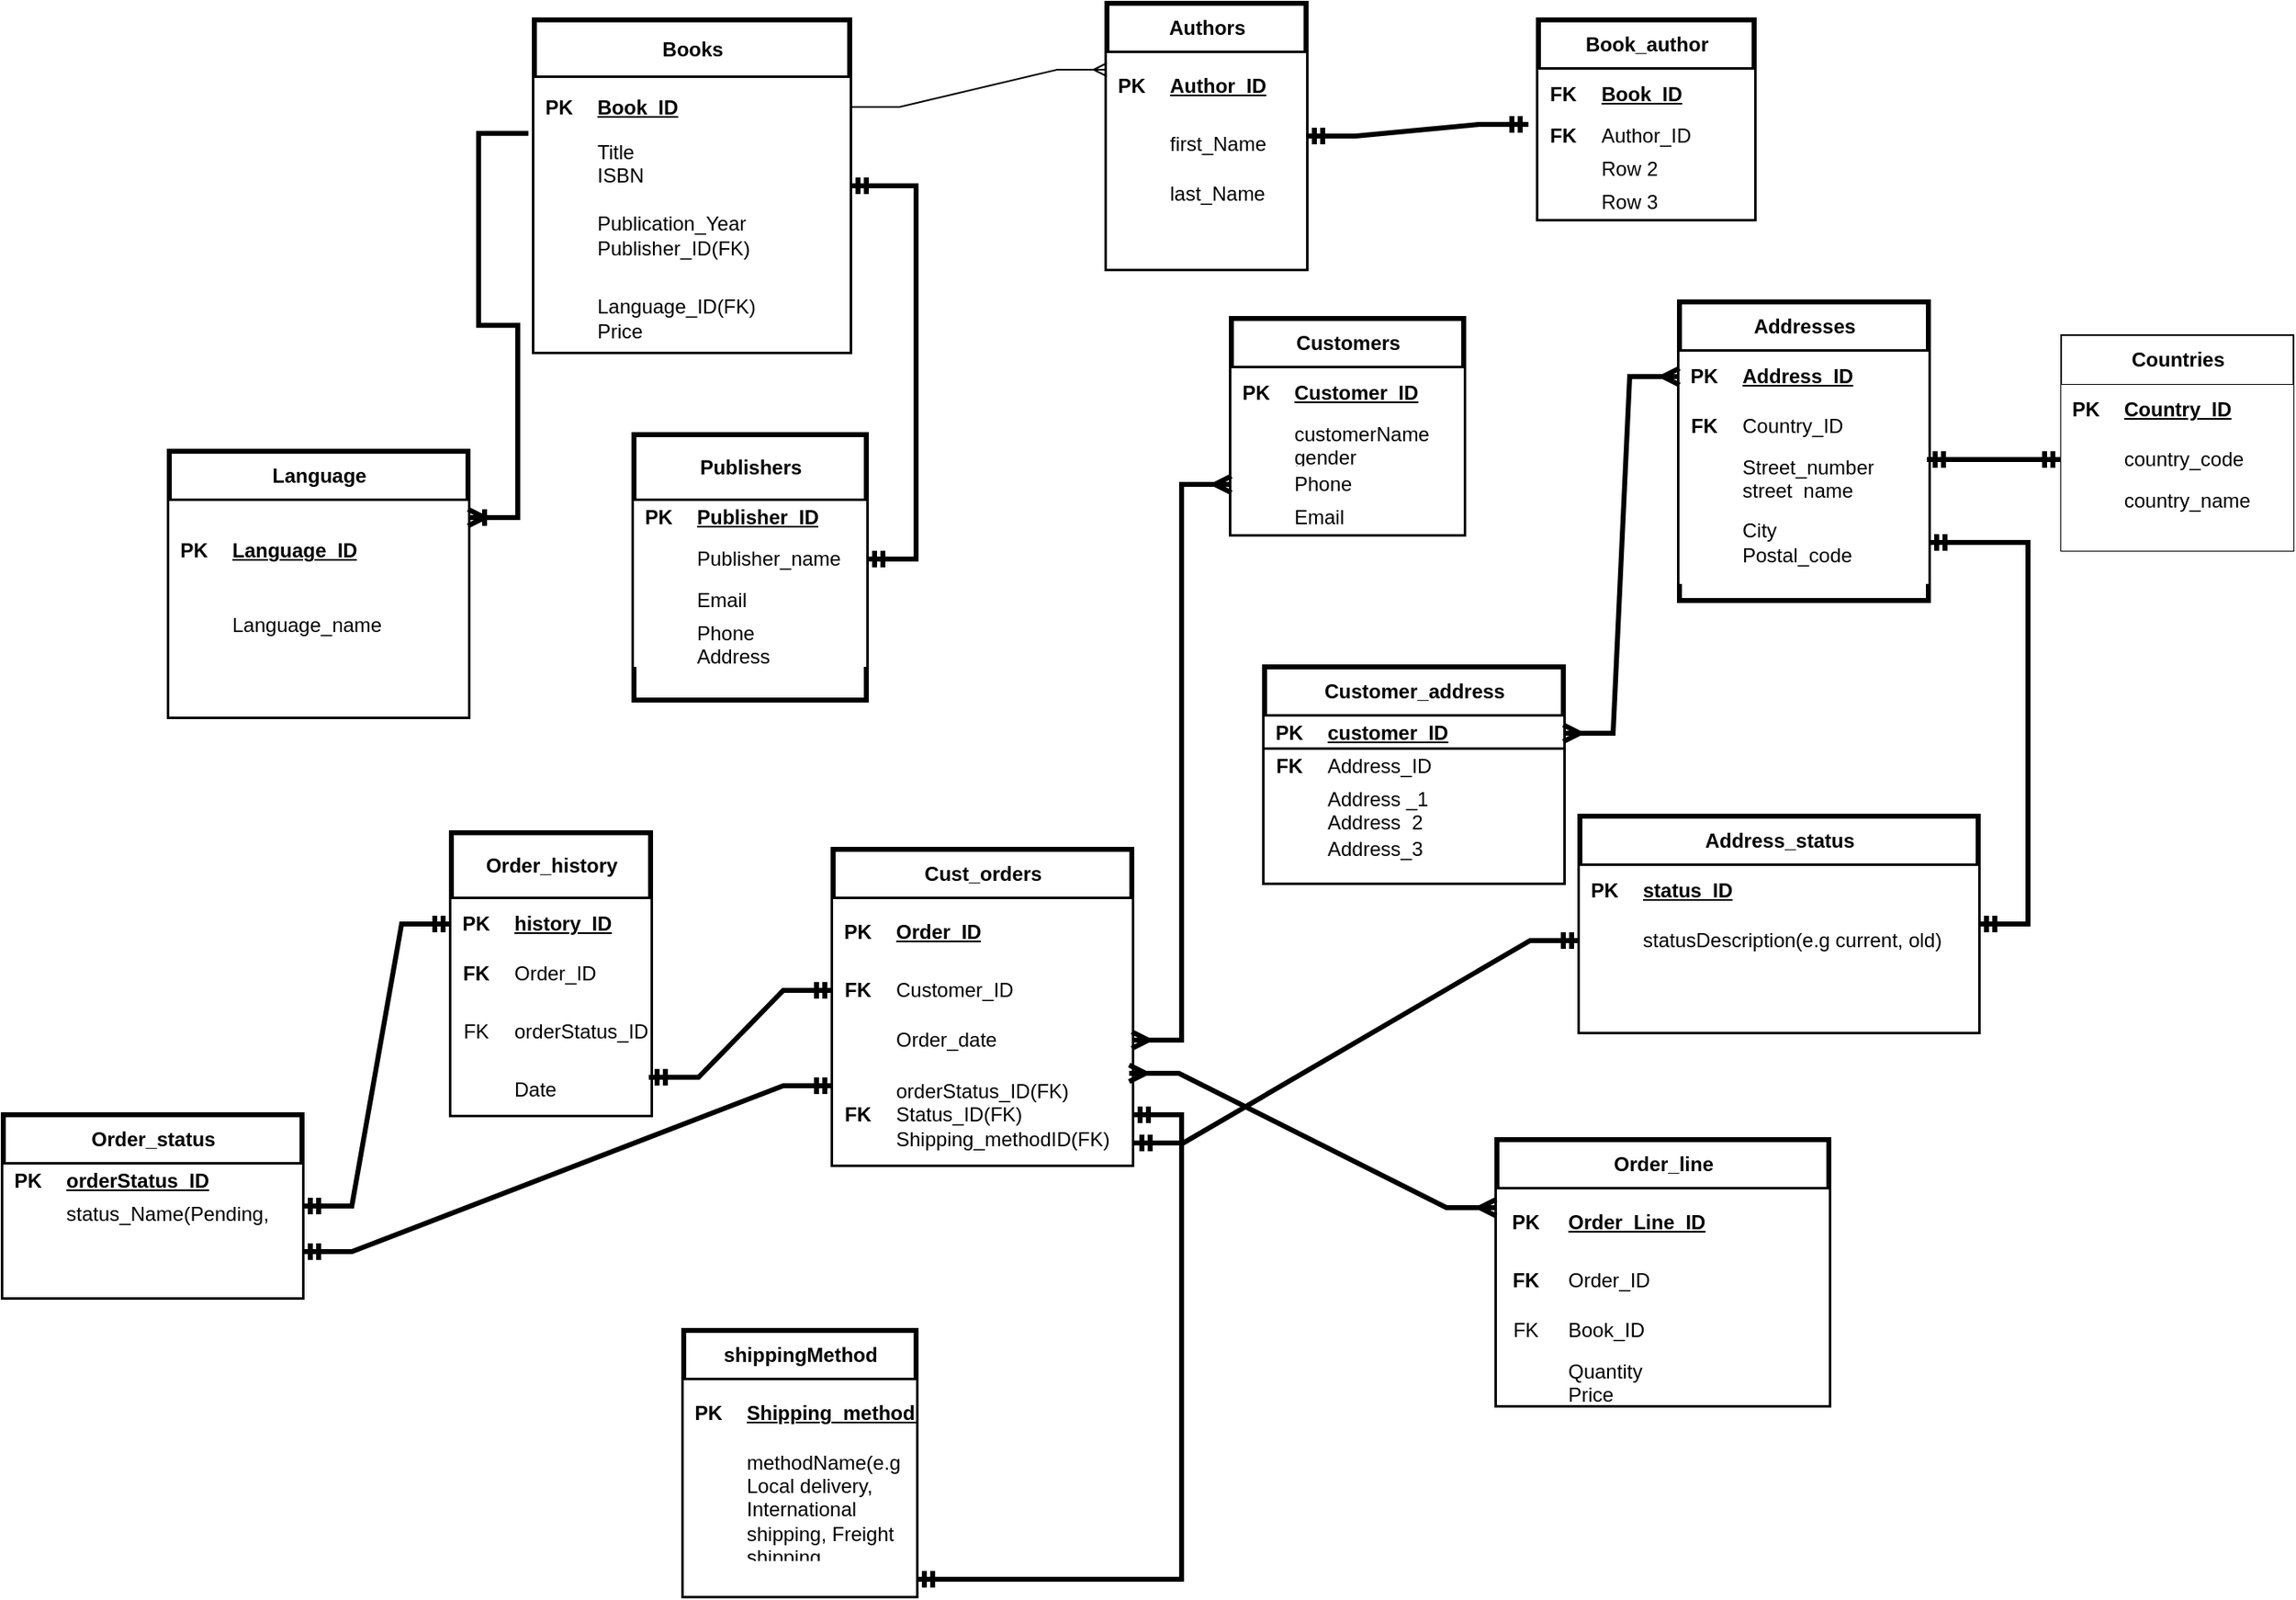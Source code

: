 <mxfile version="26.2.10">
  <diagram name="Page-1" id="YHtm2XLclMCAct8thBLY">
    <mxGraphModel dx="1691" dy="464" grid="1" gridSize="10" guides="1" tooltips="1" connect="1" arrows="1" fold="1" page="1" pageScale="1" pageWidth="850" pageHeight="1100" math="0" shadow="0">
      <root>
        <mxCell id="0" />
        <mxCell id="1" parent="0" />
        <mxCell id="9E_fkBD__RbafPpFBMVh-1" value="Books" style="shape=table;startSize=35;container=1;collapsible=1;childLayout=tableLayout;fixedRows=1;rowLines=0;fontStyle=1;align=center;resizeLast=1;html=1;fillColor=light-dark(#FFFFFF,#FFFFFF);strokeColor=light-dark(#000000,#FF33FF);fillOpacity=100;fontColor=light-dark(#000000, #0f0f0f);strokeWidth=3;" parent="1" vertex="1">
          <mxGeometry x="20" y="130" width="190" height="200" as="geometry" />
        </mxCell>
        <mxCell id="9E_fkBD__RbafPpFBMVh-2" value="" style="shape=tableRow;horizontal=0;startSize=0;swimlaneHead=0;swimlaneBody=0;fillColor=none;collapsible=0;dropTarget=0;points=[[0,0.5],[1,0.5]];portConstraint=eastwest;top=0;left=0;right=0;bottom=1;strokeColor=light-dark(#000000,#FF33FF);fillOpacity=100;strokeWidth=3;" parent="9E_fkBD__RbafPpFBMVh-1" vertex="1">
          <mxGeometry y="35" width="190" height="35" as="geometry" />
        </mxCell>
        <mxCell id="9E_fkBD__RbafPpFBMVh-3" value="PK" style="shape=partialRectangle;connectable=0;fillColor=light-dark(#FFFFFF,#FFFFFF);top=0;left=0;bottom=0;right=0;fontStyle=1;overflow=hidden;whiteSpace=wrap;html=1;strokeColor=light-dark(#000000,#FF33FF);fillOpacity=100;fontColor=light-dark(#000000,#000000);strokeWidth=3;" parent="9E_fkBD__RbafPpFBMVh-2" vertex="1">
          <mxGeometry width="30" height="35" as="geometry">
            <mxRectangle width="30" height="35" as="alternateBounds" />
          </mxGeometry>
        </mxCell>
        <mxCell id="9E_fkBD__RbafPpFBMVh-4" value="Book_ID" style="shape=partialRectangle;connectable=0;top=0;left=0;bottom=0;right=0;align=left;spacingLeft=6;fontStyle=5;overflow=hidden;whiteSpace=wrap;html=1;fillOpacity=100;strokeColor=light-dark(#000000,#FF33FF);fillColor=light-dark(#FFFFFF,#FFFFFF);fontColor=light-dark(#000000,#000000);strokeWidth=3;" parent="9E_fkBD__RbafPpFBMVh-2" vertex="1">
          <mxGeometry x="30" width="160" height="35" as="geometry">
            <mxRectangle width="160" height="35" as="alternateBounds" />
          </mxGeometry>
        </mxCell>
        <mxCell id="9E_fkBD__RbafPpFBMVh-5" value="" style="shape=tableRow;horizontal=0;startSize=0;swimlaneHead=0;swimlaneBody=0;fillColor=none;collapsible=0;dropTarget=0;points=[[0,0.5],[1,0.5]];portConstraint=eastwest;top=0;left=0;right=0;bottom=0;strokeColor=light-dark(#000000,#FF33FF);fillOpacity=100;strokeWidth=3;" parent="9E_fkBD__RbafPpFBMVh-1" vertex="1">
          <mxGeometry y="70" width="190" height="30" as="geometry" />
        </mxCell>
        <mxCell id="9E_fkBD__RbafPpFBMVh-6" value="" style="shape=partialRectangle;connectable=0;fillColor=light-dark(#FFFFFF,#FFFFFF);top=0;left=0;bottom=0;right=0;editable=1;overflow=hidden;whiteSpace=wrap;html=1;strokeColor=light-dark(#000000,#FF33FF);fillOpacity=100;fontColor=light-dark(#000000,#000000);strokeWidth=3;" parent="9E_fkBD__RbafPpFBMVh-5" vertex="1">
          <mxGeometry width="30" height="30" as="geometry">
            <mxRectangle width="30" height="30" as="alternateBounds" />
          </mxGeometry>
        </mxCell>
        <mxCell id="9E_fkBD__RbafPpFBMVh-7" value="Title&lt;div&gt;ISBN&lt;/div&gt;" style="shape=partialRectangle;connectable=0;top=0;left=0;bottom=0;right=0;align=left;spacingLeft=6;overflow=hidden;whiteSpace=wrap;html=1;fillOpacity=100;strokeColor=light-dark(#000000,#FF33FF);fillColor=light-dark(#FFFFFF,#FFFFFF);fontColor=light-dark(#000000,#000000);strokeWidth=3;" parent="9E_fkBD__RbafPpFBMVh-5" vertex="1">
          <mxGeometry x="30" width="160" height="30" as="geometry">
            <mxRectangle width="160" height="30" as="alternateBounds" />
          </mxGeometry>
        </mxCell>
        <mxCell id="9E_fkBD__RbafPpFBMVh-8" value="" style="shape=tableRow;horizontal=0;startSize=0;swimlaneHead=0;swimlaneBody=0;fillColor=none;collapsible=0;dropTarget=0;points=[[0,0.5],[1,0.5]];portConstraint=eastwest;top=0;left=0;right=0;bottom=0;strokeColor=light-dark(#000000,#FF33FF);fillOpacity=100;strokeWidth=3;" parent="9E_fkBD__RbafPpFBMVh-1" vertex="1">
          <mxGeometry y="100" width="190" height="60" as="geometry" />
        </mxCell>
        <mxCell id="9E_fkBD__RbafPpFBMVh-9" value="" style="shape=partialRectangle;connectable=0;fillColor=light-dark(#FFFFFF,#FFFFFF);top=0;left=0;bottom=0;right=0;editable=1;overflow=hidden;whiteSpace=wrap;html=1;strokeColor=light-dark(#000000,#FF33FF);fillOpacity=100;fontColor=light-dark(#000000,#000000);strokeWidth=3;" parent="9E_fkBD__RbafPpFBMVh-8" vertex="1">
          <mxGeometry width="30" height="60" as="geometry">
            <mxRectangle width="30" height="60" as="alternateBounds" />
          </mxGeometry>
        </mxCell>
        <mxCell id="9E_fkBD__RbafPpFBMVh-10" value="Publication_Year&lt;div&gt;Publisher_ID(FK)&lt;/div&gt;" style="shape=partialRectangle;connectable=0;top=0;left=0;bottom=0;right=0;align=left;spacingLeft=6;overflow=hidden;whiteSpace=wrap;html=1;fillOpacity=100;strokeColor=light-dark(#000000,#FF33FF);fillColor=light-dark(#FFFFFF,#FFFFFF);fontColor=light-dark(#000000,#000000);strokeWidth=3;" parent="9E_fkBD__RbafPpFBMVh-8" vertex="1">
          <mxGeometry x="30" width="160" height="60" as="geometry">
            <mxRectangle width="160" height="60" as="alternateBounds" />
          </mxGeometry>
        </mxCell>
        <mxCell id="9E_fkBD__RbafPpFBMVh-11" value="" style="shape=tableRow;horizontal=0;startSize=0;swimlaneHead=0;swimlaneBody=0;fillColor=none;collapsible=0;dropTarget=0;points=[[0,0.5],[1,0.5]];portConstraint=eastwest;top=0;left=0;right=0;bottom=0;strokeColor=light-dark(#000000,#FF33FF);fillOpacity=100;strokeWidth=3;" parent="9E_fkBD__RbafPpFBMVh-1" vertex="1">
          <mxGeometry y="160" width="190" height="40" as="geometry" />
        </mxCell>
        <mxCell id="9E_fkBD__RbafPpFBMVh-12" value="" style="shape=partialRectangle;connectable=0;fillColor=light-dark(#FFFFFF,#FFFFFF);top=0;left=0;bottom=0;right=0;editable=1;overflow=hidden;whiteSpace=wrap;html=1;strokeColor=light-dark(#000000,#FF33FF);fillOpacity=100;fontColor=light-dark(#000000,#000000);strokeWidth=3;" parent="9E_fkBD__RbafPpFBMVh-11" vertex="1">
          <mxGeometry width="30" height="40" as="geometry">
            <mxRectangle width="30" height="40" as="alternateBounds" />
          </mxGeometry>
        </mxCell>
        <mxCell id="9E_fkBD__RbafPpFBMVh-13" value="&lt;div&gt;Language_ID(FK)&lt;/div&gt;Price" style="shape=partialRectangle;connectable=0;top=0;left=0;bottom=0;right=0;align=left;spacingLeft=6;overflow=hidden;whiteSpace=wrap;html=1;fillOpacity=100;strokeColor=light-dark(#000000,#FF33FF);fillColor=light-dark(#FFFFFF,#FFFFFF);fontColor=light-dark(#000000,#000000);strokeWidth=3;" parent="9E_fkBD__RbafPpFBMVh-11" vertex="1">
          <mxGeometry x="30" width="160" height="40" as="geometry">
            <mxRectangle width="160" height="40" as="alternateBounds" />
          </mxGeometry>
        </mxCell>
        <mxCell id="9E_fkBD__RbafPpFBMVh-27" value="Authors" style="shape=table;startSize=30;container=1;collapsible=1;childLayout=tableLayout;fixedRows=1;rowLines=0;fontStyle=1;align=center;resizeLast=1;html=1;strokeColor=light-dark(#000000,#FF33FF);fontColor=light-dark(#000000,#000000);fillColor=light-dark(#FFFFFF,#FFFFFF);strokeWidth=3;" parent="1" vertex="1">
          <mxGeometry x="365" y="120" width="120" height="160" as="geometry" />
        </mxCell>
        <mxCell id="9E_fkBD__RbafPpFBMVh-28" value="" style="shape=tableRow;horizontal=0;startSize=0;swimlaneHead=0;swimlaneBody=0;collapsible=0;dropTarget=0;points=[[0,0.5],[1,0.5]];portConstraint=eastwest;top=0;left=0;right=0;bottom=1;strokeColor=light-dark(#000000,#FF33FF);fontColor=light-dark(#000000,#000000);fillColor=light-dark(#FFFFFF,#FFFFFF);strokeWidth=3;" parent="9E_fkBD__RbafPpFBMVh-27" vertex="1">
          <mxGeometry y="30" width="120" height="40" as="geometry" />
        </mxCell>
        <mxCell id="9E_fkBD__RbafPpFBMVh-29" value="PK" style="shape=partialRectangle;connectable=0;top=0;left=0;bottom=0;right=0;fontStyle=1;overflow=hidden;whiteSpace=wrap;html=1;strokeColor=light-dark(#000000,#FF33FF);fontColor=light-dark(#000000,#000000);fillColor=light-dark(#FFFFFF,#FFFFFF);strokeWidth=3;" parent="9E_fkBD__RbafPpFBMVh-28" vertex="1">
          <mxGeometry width="30" height="40" as="geometry">
            <mxRectangle width="30" height="40" as="alternateBounds" />
          </mxGeometry>
        </mxCell>
        <mxCell id="9E_fkBD__RbafPpFBMVh-30" value="Author_ID" style="shape=partialRectangle;connectable=0;top=0;left=0;bottom=0;right=0;align=left;spacingLeft=6;fontStyle=5;overflow=hidden;whiteSpace=wrap;html=1;strokeColor=light-dark(#000000,#FF33FF);fontColor=light-dark(#000000,#000000);fillColor=light-dark(#FFFFFF,#FFFFFF);strokeWidth=3;" parent="9E_fkBD__RbafPpFBMVh-28" vertex="1">
          <mxGeometry x="30" width="90" height="40" as="geometry">
            <mxRectangle width="90" height="40" as="alternateBounds" />
          </mxGeometry>
        </mxCell>
        <mxCell id="9E_fkBD__RbafPpFBMVh-31" value="" style="shape=tableRow;horizontal=0;startSize=0;swimlaneHead=0;swimlaneBody=0;collapsible=0;dropTarget=0;points=[[0,0.5],[1,0.5]];portConstraint=eastwest;top=0;left=0;right=0;bottom=0;strokeColor=light-dark(#000000,#FF33FF);fontColor=light-dark(#000000,#000000);fillColor=light-dark(#FFFFFF,#FFFFFF);strokeWidth=3;" parent="9E_fkBD__RbafPpFBMVh-27" vertex="1">
          <mxGeometry y="70" width="120" height="30" as="geometry" />
        </mxCell>
        <mxCell id="9E_fkBD__RbafPpFBMVh-32" value="" style="shape=partialRectangle;connectable=0;top=0;left=0;bottom=0;right=0;editable=1;overflow=hidden;whiteSpace=wrap;html=1;strokeColor=light-dark(#000000,#FF33FF);fontColor=light-dark(#000000,#000000);fillColor=light-dark(#FFFFFF,#FFFFFF);strokeWidth=3;" parent="9E_fkBD__RbafPpFBMVh-31" vertex="1">
          <mxGeometry width="30" height="30" as="geometry">
            <mxRectangle width="30" height="30" as="alternateBounds" />
          </mxGeometry>
        </mxCell>
        <mxCell id="9E_fkBD__RbafPpFBMVh-33" value="first_Name" style="shape=partialRectangle;connectable=0;top=0;left=0;bottom=0;right=0;align=left;spacingLeft=6;overflow=hidden;whiteSpace=wrap;html=1;strokeColor=light-dark(#000000,#FF33FF);fontColor=light-dark(#000000,#000000);fillColor=light-dark(#FFFFFF,#FFFFFF);strokeWidth=3;" parent="9E_fkBD__RbafPpFBMVh-31" vertex="1">
          <mxGeometry x="30" width="90" height="30" as="geometry">
            <mxRectangle width="90" height="30" as="alternateBounds" />
          </mxGeometry>
        </mxCell>
        <mxCell id="9E_fkBD__RbafPpFBMVh-34" value="" style="shape=tableRow;horizontal=0;startSize=0;swimlaneHead=0;swimlaneBody=0;collapsible=0;dropTarget=0;points=[[0,0.5],[1,0.5]];portConstraint=eastwest;top=0;left=0;right=0;bottom=0;strokeColor=light-dark(#000000,#FF33FF);fontColor=light-dark(#000000,#000000);fillColor=light-dark(#FFFFFF,#FFFFFF);strokeWidth=3;" parent="9E_fkBD__RbafPpFBMVh-27" vertex="1">
          <mxGeometry y="100" width="120" height="30" as="geometry" />
        </mxCell>
        <mxCell id="9E_fkBD__RbafPpFBMVh-35" value="" style="shape=partialRectangle;connectable=0;top=0;left=0;bottom=0;right=0;editable=1;overflow=hidden;whiteSpace=wrap;html=1;strokeColor=light-dark(#000000,#FF33FF);fontColor=light-dark(#000000,#000000);fillColor=light-dark(#FFFFFF,#FFFFFF);strokeWidth=3;" parent="9E_fkBD__RbafPpFBMVh-34" vertex="1">
          <mxGeometry width="30" height="30" as="geometry">
            <mxRectangle width="30" height="30" as="alternateBounds" />
          </mxGeometry>
        </mxCell>
        <mxCell id="9E_fkBD__RbafPpFBMVh-36" value="last_Name" style="shape=partialRectangle;connectable=0;top=0;left=0;bottom=0;right=0;align=left;spacingLeft=6;overflow=hidden;whiteSpace=wrap;html=1;strokeColor=light-dark(#000000,#FF33FF);fontColor=light-dark(#000000,#000000);fillColor=light-dark(#FFFFFF,#FFFFFF);strokeWidth=3;" parent="9E_fkBD__RbafPpFBMVh-34" vertex="1">
          <mxGeometry x="30" width="90" height="30" as="geometry">
            <mxRectangle width="90" height="30" as="alternateBounds" />
          </mxGeometry>
        </mxCell>
        <mxCell id="9E_fkBD__RbafPpFBMVh-37" value="" style="shape=tableRow;horizontal=0;startSize=0;swimlaneHead=0;swimlaneBody=0;collapsible=0;dropTarget=0;points=[[0,0.5],[1,0.5]];portConstraint=eastwest;top=0;left=0;right=0;bottom=0;strokeColor=light-dark(#000000,#FF33FF);fontColor=light-dark(#000000,#000000);fillColor=light-dark(#FFFFFF,#FFFFFF);strokeWidth=3;" parent="9E_fkBD__RbafPpFBMVh-27" vertex="1">
          <mxGeometry y="130" width="120" height="30" as="geometry" />
        </mxCell>
        <mxCell id="9E_fkBD__RbafPpFBMVh-38" value="" style="shape=partialRectangle;connectable=0;top=0;left=0;bottom=0;right=0;editable=1;overflow=hidden;whiteSpace=wrap;html=1;strokeColor=light-dark(#000000,#FF33FF);fontColor=light-dark(#000000,#000000);fillColor=light-dark(#FFFFFF,#FFFFFF);strokeWidth=3;" parent="9E_fkBD__RbafPpFBMVh-37" vertex="1">
          <mxGeometry width="30" height="30" as="geometry">
            <mxRectangle width="30" height="30" as="alternateBounds" />
          </mxGeometry>
        </mxCell>
        <mxCell id="9E_fkBD__RbafPpFBMVh-39" value="" style="shape=partialRectangle;connectable=0;top=0;left=0;bottom=0;right=0;align=left;spacingLeft=6;overflow=hidden;whiteSpace=wrap;html=1;strokeColor=light-dark(#000000,#FF33FF);fontColor=light-dark(#000000,#000000);fillColor=light-dark(#FFFFFF,#FFFFFF);strokeWidth=3;" parent="9E_fkBD__RbafPpFBMVh-37" vertex="1">
          <mxGeometry x="30" width="90" height="30" as="geometry">
            <mxRectangle width="90" height="30" as="alternateBounds" />
          </mxGeometry>
        </mxCell>
        <mxCell id="9E_fkBD__RbafPpFBMVh-45" value="Language" style="shape=table;startSize=30;container=1;collapsible=1;childLayout=tableLayout;fixedRows=1;rowLines=0;fontStyle=1;align=center;resizeLast=1;html=1;fillOpacity=100;strokeColor=light-dark(#000000,#FF33FF);fillColor=light-dark(#FFFFFF,#FFFFFF);fontColor=light-dark(#000000,#000000);strokeWidth=3;" parent="1" vertex="1">
          <mxGeometry x="-200" y="390" width="180" height="160" as="geometry" />
        </mxCell>
        <mxCell id="9E_fkBD__RbafPpFBMVh-46" value="" style="shape=tableRow;horizontal=0;startSize=0;swimlaneHead=0;swimlaneBody=0;collapsible=0;dropTarget=0;points=[[0,0.5],[1,0.5]];portConstraint=eastwest;top=0;left=0;right=0;bottom=1;fillOpacity=100;strokeColor=light-dark(#000000,#FF33FF);strokeWidth=3;" parent="9E_fkBD__RbafPpFBMVh-45" vertex="1">
          <mxGeometry y="30" width="180" height="60" as="geometry" />
        </mxCell>
        <mxCell id="9E_fkBD__RbafPpFBMVh-47" value="PK" style="shape=partialRectangle;connectable=0;top=0;left=0;bottom=0;right=0;fontStyle=1;overflow=hidden;whiteSpace=wrap;html=1;fillOpacity=100;strokeColor=light-dark(#000000,#FF33FF);fontColor=light-dark(#000000,#000000);fillColor=light-dark(#FFFFFF,#FFFFFF);strokeWidth=3;" parent="9E_fkBD__RbafPpFBMVh-46" vertex="1">
          <mxGeometry width="30" height="60" as="geometry">
            <mxRectangle width="30" height="60" as="alternateBounds" />
          </mxGeometry>
        </mxCell>
        <mxCell id="9E_fkBD__RbafPpFBMVh-48" value="Language_ID" style="shape=partialRectangle;connectable=0;top=0;left=0;bottom=0;right=0;align=left;spacingLeft=6;fontStyle=5;overflow=hidden;whiteSpace=wrap;html=1;fillOpacity=100;strokeColor=light-dark(#000000,#FF33FF);fontColor=light-dark(#000000,#000000);fillColor=light-dark(#FFFFFF,#FFFFFF);strokeWidth=3;" parent="9E_fkBD__RbafPpFBMVh-46" vertex="1">
          <mxGeometry x="30" width="150" height="60" as="geometry">
            <mxRectangle width="150" height="60" as="alternateBounds" />
          </mxGeometry>
        </mxCell>
        <mxCell id="9E_fkBD__RbafPpFBMVh-49" value="" style="shape=tableRow;horizontal=0;startSize=0;swimlaneHead=0;swimlaneBody=0;collapsible=0;dropTarget=0;points=[[0,0.5],[1,0.5]];portConstraint=eastwest;top=0;left=0;right=0;bottom=0;fillOpacity=100;strokeColor=light-dark(#000000,#FF33FF);strokeWidth=3;" parent="9E_fkBD__RbafPpFBMVh-45" vertex="1">
          <mxGeometry y="90" width="180" height="30" as="geometry" />
        </mxCell>
        <mxCell id="9E_fkBD__RbafPpFBMVh-50" value="" style="shape=partialRectangle;connectable=0;top=0;left=0;bottom=0;right=0;editable=1;overflow=hidden;whiteSpace=wrap;html=1;fillOpacity=100;strokeColor=light-dark(#000000,#FF33FF);fontColor=light-dark(#000000,#000000);fillColor=light-dark(#FFFFFF,#FFFFFF);strokeWidth=3;" parent="9E_fkBD__RbafPpFBMVh-49" vertex="1">
          <mxGeometry width="30" height="30" as="geometry">
            <mxRectangle width="30" height="30" as="alternateBounds" />
          </mxGeometry>
        </mxCell>
        <mxCell id="9E_fkBD__RbafPpFBMVh-51" value="Language_name" style="shape=partialRectangle;connectable=0;top=0;left=0;bottom=0;right=0;align=left;spacingLeft=6;overflow=hidden;whiteSpace=wrap;html=1;fillOpacity=100;strokeColor=light-dark(#000000,#FF33FF);fontColor=light-dark(#000000,#000000);fillColor=light-dark(#FFFFFF,#FFFFFF);strokeWidth=3;" parent="9E_fkBD__RbafPpFBMVh-49" vertex="1">
          <mxGeometry x="30" width="150" height="30" as="geometry">
            <mxRectangle width="150" height="30" as="alternateBounds" />
          </mxGeometry>
        </mxCell>
        <mxCell id="9E_fkBD__RbafPpFBMVh-52" value="" style="shape=tableRow;horizontal=0;startSize=0;swimlaneHead=0;swimlaneBody=0;collapsible=0;dropTarget=0;points=[[0,0.5],[1,0.5]];portConstraint=eastwest;top=0;left=0;right=0;bottom=0;fillOpacity=100;strokeColor=light-dark(#000000,#FF33FF);strokeWidth=3;" parent="9E_fkBD__RbafPpFBMVh-45" vertex="1">
          <mxGeometry y="120" width="180" height="20" as="geometry" />
        </mxCell>
        <mxCell id="9E_fkBD__RbafPpFBMVh-53" value="" style="shape=partialRectangle;connectable=0;top=0;left=0;bottom=0;right=0;editable=1;overflow=hidden;whiteSpace=wrap;html=1;fillOpacity=100;strokeColor=light-dark(#000000,#FF33FF);fillColor=light-dark(#FFFFFF,#FFFFFF);strokeWidth=3;" parent="9E_fkBD__RbafPpFBMVh-52" vertex="1">
          <mxGeometry width="30" height="20" as="geometry">
            <mxRectangle width="30" height="20" as="alternateBounds" />
          </mxGeometry>
        </mxCell>
        <mxCell id="9E_fkBD__RbafPpFBMVh-54" value="" style="shape=partialRectangle;connectable=0;top=0;left=0;bottom=0;right=0;align=left;spacingLeft=6;overflow=hidden;whiteSpace=wrap;html=1;fillOpacity=100;strokeColor=light-dark(#000000,#FF33FF);fillColor=light-dark(#FFFFFF,#FFFFFF);strokeWidth=3;" parent="9E_fkBD__RbafPpFBMVh-52" vertex="1">
          <mxGeometry x="30" width="150" height="20" as="geometry">
            <mxRectangle width="150" height="20" as="alternateBounds" />
          </mxGeometry>
        </mxCell>
        <mxCell id="9E_fkBD__RbafPpFBMVh-55" value="" style="shape=tableRow;horizontal=0;startSize=0;swimlaneHead=0;swimlaneBody=0;collapsible=0;dropTarget=0;points=[[0,0.5],[1,0.5]];portConstraint=eastwest;top=0;left=0;right=0;bottom=0;fillOpacity=100;strokeColor=light-dark(#000000,#FF33FF);strokeWidth=3;" parent="9E_fkBD__RbafPpFBMVh-45" vertex="1">
          <mxGeometry y="140" width="180" height="20" as="geometry" />
        </mxCell>
        <mxCell id="9E_fkBD__RbafPpFBMVh-56" value="" style="shape=partialRectangle;connectable=0;top=0;left=0;bottom=0;right=0;editable=1;overflow=hidden;whiteSpace=wrap;html=1;fillOpacity=100;strokeColor=light-dark(#000000,#FF33FF);fillColor=light-dark(#FFFFFF,#FFFFFF);strokeWidth=3;" parent="9E_fkBD__RbafPpFBMVh-55" vertex="1">
          <mxGeometry width="30" height="20" as="geometry">
            <mxRectangle width="30" height="20" as="alternateBounds" />
          </mxGeometry>
        </mxCell>
        <mxCell id="9E_fkBD__RbafPpFBMVh-57" value="" style="shape=partialRectangle;connectable=0;top=0;left=0;bottom=0;right=0;align=left;spacingLeft=6;overflow=hidden;whiteSpace=wrap;html=1;fillOpacity=100;strokeColor=light-dark(#000000,#FF33FF);fillColor=light-dark(#FFFFFF,#FFFFFF);strokeWidth=3;" parent="9E_fkBD__RbafPpFBMVh-55" vertex="1">
          <mxGeometry x="30" width="150" height="20" as="geometry">
            <mxRectangle width="150" height="20" as="alternateBounds" />
          </mxGeometry>
        </mxCell>
        <mxCell id="9E_fkBD__RbafPpFBMVh-59" value="Publishers" style="shape=table;startSize=40;container=1;collapsible=1;childLayout=tableLayout;fixedRows=1;rowLines=0;fontStyle=1;align=center;resizeLast=1;html=1;fillOpacity=100;strokeColor=light-dark(#000000,#FF33FF);fillColor=light-dark(#FFFFFF,#FFFFFF);fontColor=light-dark(#000000,#000000);strokeWidth=3;" parent="1" vertex="1">
          <mxGeometry x="80" y="380" width="140" height="160" as="geometry" />
        </mxCell>
        <mxCell id="9E_fkBD__RbafPpFBMVh-60" value="" style="shape=tableRow;horizontal=0;startSize=0;swimlaneHead=0;swimlaneBody=0;collapsible=0;dropTarget=0;points=[[0,0.5],[1,0.5]];portConstraint=eastwest;top=0;left=0;right=0;bottom=1;fillOpacity=100;strokeColor=light-dark(#000000,#FF33FF);fillColor=light-dark(#FFFFFF,#FFFFFF);strokeWidth=3;" parent="9E_fkBD__RbafPpFBMVh-59" vertex="1">
          <mxGeometry y="40" width="140" height="20" as="geometry" />
        </mxCell>
        <mxCell id="9E_fkBD__RbafPpFBMVh-61" value="PK" style="shape=partialRectangle;connectable=0;top=0;left=0;bottom=0;right=0;fontStyle=1;overflow=hidden;whiteSpace=wrap;html=1;fillOpacity=100;strokeColor=light-dark(#000000,#FF33FF);fillColor=light-dark(#FFFFFF,#FFFFFF);fontColor=light-dark(#000000,#000000);strokeWidth=3;" parent="9E_fkBD__RbafPpFBMVh-60" vertex="1">
          <mxGeometry width="30" height="20" as="geometry">
            <mxRectangle width="30" height="20" as="alternateBounds" />
          </mxGeometry>
        </mxCell>
        <mxCell id="9E_fkBD__RbafPpFBMVh-62" value="Publisher_ID" style="shape=partialRectangle;connectable=0;top=0;left=0;bottom=0;right=0;align=left;spacingLeft=6;fontStyle=5;overflow=hidden;whiteSpace=wrap;html=1;fillOpacity=100;strokeColor=light-dark(#000000,#FF33FF);fillColor=light-dark(#FFFFFF,#FFFFFF);fontColor=light-dark(#000000,#000000);strokeWidth=3;" parent="9E_fkBD__RbafPpFBMVh-60" vertex="1">
          <mxGeometry x="30" width="110" height="20" as="geometry">
            <mxRectangle width="110" height="20" as="alternateBounds" />
          </mxGeometry>
        </mxCell>
        <mxCell id="9E_fkBD__RbafPpFBMVh-63" value="" style="shape=tableRow;horizontal=0;startSize=0;swimlaneHead=0;swimlaneBody=0;collapsible=0;dropTarget=0;points=[[0,0.5],[1,0.5]];portConstraint=eastwest;top=0;left=0;right=0;bottom=0;fillOpacity=100;strokeColor=light-dark(#000000,#FF33FF);fillColor=light-dark(#FFFFFF,#FFFFFF);strokeWidth=3;" parent="9E_fkBD__RbafPpFBMVh-59" vertex="1">
          <mxGeometry y="60" width="140" height="30" as="geometry" />
        </mxCell>
        <mxCell id="9E_fkBD__RbafPpFBMVh-64" value="" style="shape=partialRectangle;connectable=0;top=0;left=0;bottom=0;right=0;editable=1;overflow=hidden;whiteSpace=wrap;html=1;fillOpacity=100;strokeColor=light-dark(#000000,#FF33FF);fillColor=light-dark(#FFFFFF,#FFFFFF);fontColor=light-dark(#000000,#000000);strokeWidth=3;" parent="9E_fkBD__RbafPpFBMVh-63" vertex="1">
          <mxGeometry width="30" height="30" as="geometry">
            <mxRectangle width="30" height="30" as="alternateBounds" />
          </mxGeometry>
        </mxCell>
        <mxCell id="9E_fkBD__RbafPpFBMVh-65" value="Publisher_name" style="shape=partialRectangle;connectable=0;top=0;left=0;bottom=0;right=0;align=left;spacingLeft=6;overflow=hidden;whiteSpace=wrap;html=1;fillOpacity=100;strokeColor=light-dark(#000000,#FF33FF);fillColor=light-dark(#FFFFFF,#FFFFFF);fontColor=light-dark(#000000,#000000);strokeWidth=3;" parent="9E_fkBD__RbafPpFBMVh-63" vertex="1">
          <mxGeometry x="30" width="110" height="30" as="geometry">
            <mxRectangle width="110" height="30" as="alternateBounds" />
          </mxGeometry>
        </mxCell>
        <mxCell id="9E_fkBD__RbafPpFBMVh-66" value="" style="shape=tableRow;horizontal=0;startSize=0;swimlaneHead=0;swimlaneBody=0;collapsible=0;dropTarget=0;points=[[0,0.5],[1,0.5]];portConstraint=eastwest;top=0;left=0;right=0;bottom=0;fillOpacity=100;strokeColor=light-dark(#000000,#FF33FF);fillColor=light-dark(#FFFFFF,#FFFFFF);strokeWidth=3;" parent="9E_fkBD__RbafPpFBMVh-59" vertex="1">
          <mxGeometry y="90" width="140" height="20" as="geometry" />
        </mxCell>
        <mxCell id="9E_fkBD__RbafPpFBMVh-67" value="" style="shape=partialRectangle;connectable=0;top=0;left=0;bottom=0;right=0;editable=1;overflow=hidden;whiteSpace=wrap;html=1;fillOpacity=100;strokeColor=light-dark(#000000,#FF33FF);fillColor=light-dark(#FFFFFF,#FFFFFF);fontColor=light-dark(#000000,#000000);strokeWidth=3;" parent="9E_fkBD__RbafPpFBMVh-66" vertex="1">
          <mxGeometry width="30" height="20" as="geometry">
            <mxRectangle width="30" height="20" as="alternateBounds" />
          </mxGeometry>
        </mxCell>
        <mxCell id="9E_fkBD__RbafPpFBMVh-68" value="Email" style="shape=partialRectangle;connectable=0;top=0;left=0;bottom=0;right=0;align=left;spacingLeft=6;overflow=hidden;whiteSpace=wrap;html=1;fillOpacity=100;strokeColor=light-dark(#000000,#FF33FF);fillColor=light-dark(#FFFFFF,#FFFFFF);fontColor=light-dark(#000000,#000000);strokeWidth=3;" parent="9E_fkBD__RbafPpFBMVh-66" vertex="1">
          <mxGeometry x="30" width="110" height="20" as="geometry">
            <mxRectangle width="110" height="20" as="alternateBounds" />
          </mxGeometry>
        </mxCell>
        <mxCell id="9E_fkBD__RbafPpFBMVh-69" value="" style="shape=tableRow;horizontal=0;startSize=0;swimlaneHead=0;swimlaneBody=0;collapsible=0;dropTarget=0;points=[[0,0.5],[1,0.5]];portConstraint=eastwest;top=0;left=0;right=0;bottom=0;fillOpacity=100;strokeColor=light-dark(#000000,#FF33FF);fillColor=light-dark(#FFFFFF,#FFFFFF);strokeWidth=3;" parent="9E_fkBD__RbafPpFBMVh-59" vertex="1">
          <mxGeometry y="110" width="140" height="30" as="geometry" />
        </mxCell>
        <mxCell id="9E_fkBD__RbafPpFBMVh-70" value="" style="shape=partialRectangle;connectable=0;top=0;left=0;bottom=0;right=0;editable=1;overflow=hidden;whiteSpace=wrap;html=1;fillOpacity=100;strokeColor=light-dark(#000000,#FF33FF);fillColor=light-dark(#FFFFFF,#FFFFFF);fontColor=light-dark(#000000,#000000);strokeWidth=3;" parent="9E_fkBD__RbafPpFBMVh-69" vertex="1">
          <mxGeometry width="30" height="30" as="geometry">
            <mxRectangle width="30" height="30" as="alternateBounds" />
          </mxGeometry>
        </mxCell>
        <mxCell id="9E_fkBD__RbafPpFBMVh-71" value="Phone&lt;div&gt;Address&lt;/div&gt;" style="shape=partialRectangle;connectable=0;top=0;left=0;bottom=0;right=0;align=left;spacingLeft=6;overflow=hidden;whiteSpace=wrap;html=1;fillOpacity=100;strokeColor=light-dark(#000000,#FF33FF);fillColor=light-dark(#FFFFFF,#FFFFFF);fontColor=light-dark(#000000,#000000);strokeWidth=3;" parent="9E_fkBD__RbafPpFBMVh-69" vertex="1">
          <mxGeometry x="30" width="110" height="30" as="geometry">
            <mxRectangle width="110" height="30" as="alternateBounds" />
          </mxGeometry>
        </mxCell>
        <mxCell id="9E_fkBD__RbafPpFBMVh-14" value="Book_author" style="shape=table;startSize=30;container=1;collapsible=1;childLayout=tableLayout;fixedRows=1;rowLines=0;fontStyle=1;align=center;resizeLast=1;html=1;strokeColor=light-dark(#000000,#FF33FF);fontColor=light-dark(#000000,#000000);fillColor=light-dark(#FFFFFF,#FFFFFF);strokeWidth=3;" parent="1" vertex="1">
          <mxGeometry x="625" y="130" width="130" height="120" as="geometry" />
        </mxCell>
        <mxCell id="9E_fkBD__RbafPpFBMVh-15" value="" style="shape=tableRow;horizontal=0;startSize=0;swimlaneHead=0;swimlaneBody=0;collapsible=0;dropTarget=0;points=[[0,0.5],[1,0.5]];portConstraint=eastwest;top=0;left=0;right=0;bottom=1;strokeColor=light-dark(#000000,#FF33FF);strokeWidth=3;" parent="9E_fkBD__RbafPpFBMVh-14" vertex="1">
          <mxGeometry y="30" width="130" height="30" as="geometry" />
        </mxCell>
        <mxCell id="9E_fkBD__RbafPpFBMVh-16" value="FK" style="shape=partialRectangle;connectable=0;top=0;left=0;bottom=0;right=0;fontStyle=1;overflow=hidden;whiteSpace=wrap;html=1;strokeColor=light-dark(#000000,#FF33FF);fontColor=light-dark(#000000,#000000);fillColor=light-dark(#FFFFFF,#FFFFFF);strokeWidth=3;" parent="9E_fkBD__RbafPpFBMVh-15" vertex="1">
          <mxGeometry width="30" height="30" as="geometry">
            <mxRectangle width="30" height="30" as="alternateBounds" />
          </mxGeometry>
        </mxCell>
        <mxCell id="9E_fkBD__RbafPpFBMVh-17" value="Book_ID" style="shape=partialRectangle;connectable=0;top=0;left=0;bottom=0;right=0;align=left;spacingLeft=6;fontStyle=5;overflow=hidden;whiteSpace=wrap;html=1;strokeColor=light-dark(#000000,#FF33FF);fontColor=light-dark(#000000,#000000);fillColor=light-dark(#FFFFFF,#FFFFFF);strokeWidth=3;" parent="9E_fkBD__RbafPpFBMVh-15" vertex="1">
          <mxGeometry x="30" width="100" height="30" as="geometry">
            <mxRectangle width="100" height="30" as="alternateBounds" />
          </mxGeometry>
        </mxCell>
        <mxCell id="9E_fkBD__RbafPpFBMVh-18" value="" style="shape=tableRow;horizontal=0;startSize=0;swimlaneHead=0;swimlaneBody=0;collapsible=0;dropTarget=0;points=[[0,0.5],[1,0.5]];portConstraint=eastwest;top=0;left=0;right=0;bottom=0;strokeColor=light-dark(#000000,#FF33FF);strokeWidth=3;" parent="9E_fkBD__RbafPpFBMVh-14" vertex="1">
          <mxGeometry y="60" width="130" height="20" as="geometry" />
        </mxCell>
        <mxCell id="9E_fkBD__RbafPpFBMVh-19" value="&lt;b&gt;FK&lt;/b&gt;" style="shape=partialRectangle;connectable=0;top=0;left=0;bottom=0;right=0;editable=1;overflow=hidden;whiteSpace=wrap;html=1;strokeColor=light-dark(#000000,#FF33FF);fontColor=light-dark(#000000,#000000);fillColor=light-dark(#FFFFFF,#FFFFFF);strokeWidth=3;" parent="9E_fkBD__RbafPpFBMVh-18" vertex="1">
          <mxGeometry width="30" height="20" as="geometry">
            <mxRectangle width="30" height="20" as="alternateBounds" />
          </mxGeometry>
        </mxCell>
        <mxCell id="9E_fkBD__RbafPpFBMVh-20" value="Author_ID" style="shape=partialRectangle;connectable=0;top=0;left=0;bottom=0;right=0;align=left;spacingLeft=6;overflow=hidden;whiteSpace=wrap;html=1;strokeColor=light-dark(#000000,#FF33FF);fontColor=light-dark(#000000,#000000);fillColor=light-dark(#FFFFFF,#FFFFFF);strokeWidth=3;" parent="9E_fkBD__RbafPpFBMVh-18" vertex="1">
          <mxGeometry x="30" width="100" height="20" as="geometry">
            <mxRectangle width="100" height="20" as="alternateBounds" />
          </mxGeometry>
        </mxCell>
        <mxCell id="9E_fkBD__RbafPpFBMVh-21" value="" style="shape=tableRow;horizontal=0;startSize=0;swimlaneHead=0;swimlaneBody=0;collapsible=0;dropTarget=0;points=[[0,0.5],[1,0.5]];portConstraint=eastwest;top=0;left=0;right=0;bottom=0;strokeColor=light-dark(#000000,#FF33FF);strokeWidth=3;" parent="9E_fkBD__RbafPpFBMVh-14" vertex="1">
          <mxGeometry y="80" width="130" height="20" as="geometry" />
        </mxCell>
        <mxCell id="9E_fkBD__RbafPpFBMVh-22" value="" style="shape=partialRectangle;connectable=0;top=0;left=0;bottom=0;right=0;editable=1;overflow=hidden;whiteSpace=wrap;html=1;strokeColor=light-dark(#000000,#FF33FF);fontColor=light-dark(#000000,#000000);fillColor=light-dark(#FFFFFF,#FFFFFF);strokeWidth=3;" parent="9E_fkBD__RbafPpFBMVh-21" vertex="1">
          <mxGeometry width="30" height="20" as="geometry">
            <mxRectangle width="30" height="20" as="alternateBounds" />
          </mxGeometry>
        </mxCell>
        <mxCell id="9E_fkBD__RbafPpFBMVh-23" value="Row 2" style="shape=partialRectangle;connectable=0;top=0;left=0;bottom=0;right=0;align=left;spacingLeft=6;overflow=hidden;whiteSpace=wrap;html=1;strokeColor=light-dark(#000000,#FF33FF);fontColor=light-dark(#000000,#000000);fillColor=light-dark(#FFFFFF,#FFFFFF);strokeWidth=3;" parent="9E_fkBD__RbafPpFBMVh-21" vertex="1">
          <mxGeometry x="30" width="100" height="20" as="geometry">
            <mxRectangle width="100" height="20" as="alternateBounds" />
          </mxGeometry>
        </mxCell>
        <mxCell id="9E_fkBD__RbafPpFBMVh-24" value="" style="shape=tableRow;horizontal=0;startSize=0;swimlaneHead=0;swimlaneBody=0;collapsible=0;dropTarget=0;points=[[0,0.5],[1,0.5]];portConstraint=eastwest;top=0;left=0;right=0;bottom=0;fillOpacity=100;strokeColor=light-dark(#000000,#FF33FF);strokeWidth=3;" parent="9E_fkBD__RbafPpFBMVh-14" vertex="1">
          <mxGeometry y="100" width="130" height="20" as="geometry" />
        </mxCell>
        <mxCell id="9E_fkBD__RbafPpFBMVh-25" value="" style="shape=partialRectangle;connectable=0;top=0;left=0;bottom=0;right=0;editable=1;overflow=hidden;whiteSpace=wrap;html=1;fillOpacity=100;strokeColor=light-dark(#000000,#FF33FF);fontColor=light-dark(#000000,#000000);fillColor=light-dark(#FFFFFF,#FFFFFF);strokeWidth=3;" parent="9E_fkBD__RbafPpFBMVh-24" vertex="1">
          <mxGeometry width="30" height="20" as="geometry">
            <mxRectangle width="30" height="20" as="alternateBounds" />
          </mxGeometry>
        </mxCell>
        <mxCell id="9E_fkBD__RbafPpFBMVh-26" value="Row 3" style="shape=partialRectangle;connectable=0;top=0;left=0;bottom=0;right=0;align=left;spacingLeft=6;overflow=hidden;whiteSpace=wrap;html=1;fillOpacity=100;strokeColor=light-dark(#000000,#FF33FF);fontColor=light-dark(#000000,#000000);fillColor=light-dark(#FFFFFF,#FFFFFF);strokeWidth=3;" parent="9E_fkBD__RbafPpFBMVh-24" vertex="1">
          <mxGeometry x="30" width="100" height="20" as="geometry">
            <mxRectangle width="100" height="20" as="alternateBounds" />
          </mxGeometry>
        </mxCell>
        <mxCell id="9E_fkBD__RbafPpFBMVh-72" value="Customers" style="shape=table;startSize=30;container=1;collapsible=1;childLayout=tableLayout;fixedRows=1;rowLines=0;fontStyle=1;align=center;resizeLast=1;html=1;fillOpacity=100;strokeColor=light-dark(#000000,#FF33FF);fontColor=light-dark(#000000,#000000);fillColor=light-dark(#FFFFFF,#FFFFFF);strokeWidth=3;" parent="1" vertex="1">
          <mxGeometry x="440" y="310" width="140" height="130" as="geometry" />
        </mxCell>
        <mxCell id="9E_fkBD__RbafPpFBMVh-73" value="" style="shape=tableRow;horizontal=0;startSize=0;swimlaneHead=0;swimlaneBody=0;collapsible=0;dropTarget=0;points=[[0,0.5],[1,0.5]];portConstraint=eastwest;top=0;left=0;right=0;bottom=1;fillOpacity=100;strokeColor=light-dark(#000000,#FF33FF);strokeWidth=3;" parent="9E_fkBD__RbafPpFBMVh-72" vertex="1">
          <mxGeometry y="30" width="140" height="30" as="geometry" />
        </mxCell>
        <mxCell id="9E_fkBD__RbafPpFBMVh-74" value="PK" style="shape=partialRectangle;connectable=0;top=0;left=0;bottom=0;right=0;fontStyle=1;overflow=hidden;whiteSpace=wrap;html=1;fillOpacity=100;strokeColor=light-dark(#000000,#FF33FF);fillColor=light-dark(#FFFFFF,#FFFFFF);fontColor=light-dark(#000000,#000000);strokeWidth=3;" parent="9E_fkBD__RbafPpFBMVh-73" vertex="1">
          <mxGeometry width="30" height="30" as="geometry">
            <mxRectangle width="30" height="30" as="alternateBounds" />
          </mxGeometry>
        </mxCell>
        <mxCell id="9E_fkBD__RbafPpFBMVh-75" value="Customer_ID" style="shape=partialRectangle;connectable=0;top=0;left=0;bottom=0;right=0;align=left;spacingLeft=6;fontStyle=5;overflow=hidden;whiteSpace=wrap;html=1;fillOpacity=100;strokeColor=light-dark(#000000,#FF33FF);fillColor=light-dark(#FFFFFF,#FFFFFF);fontColor=light-dark(#000000,#000000);strokeWidth=3;" parent="9E_fkBD__RbafPpFBMVh-73" vertex="1">
          <mxGeometry x="30" width="110" height="30" as="geometry">
            <mxRectangle width="110" height="30" as="alternateBounds" />
          </mxGeometry>
        </mxCell>
        <mxCell id="9E_fkBD__RbafPpFBMVh-76" value="" style="shape=tableRow;horizontal=0;startSize=0;swimlaneHead=0;swimlaneBody=0;collapsible=0;dropTarget=0;points=[[0,0.5],[1,0.5]];portConstraint=eastwest;top=0;left=0;right=0;bottom=0;fillOpacity=100;strokeColor=light-dark(#000000,#FF33FF);strokeWidth=3;" parent="9E_fkBD__RbafPpFBMVh-72" vertex="1">
          <mxGeometry y="60" width="140" height="30" as="geometry" />
        </mxCell>
        <mxCell id="9E_fkBD__RbafPpFBMVh-77" value="" style="shape=partialRectangle;connectable=0;top=0;left=0;bottom=0;right=0;editable=1;overflow=hidden;whiteSpace=wrap;html=1;fillOpacity=100;strokeColor=light-dark(#000000,#FF33FF);fillColor=light-dark(#FFFFFF,#FFFFFF);fontColor=light-dark(#000000,#000000);strokeWidth=3;" parent="9E_fkBD__RbafPpFBMVh-76" vertex="1">
          <mxGeometry width="30" height="30" as="geometry">
            <mxRectangle width="30" height="30" as="alternateBounds" />
          </mxGeometry>
        </mxCell>
        <mxCell id="9E_fkBD__RbafPpFBMVh-78" value="customerName&lt;div&gt;gender&lt;/div&gt;" style="shape=partialRectangle;connectable=0;top=0;left=0;bottom=0;right=0;align=left;spacingLeft=6;overflow=hidden;whiteSpace=wrap;html=1;fillOpacity=100;strokeColor=light-dark(#000000,#FF33FF);fillColor=light-dark(#FFFFFF,#FFFFFF);fontColor=light-dark(#000000,#000000);strokeWidth=3;" parent="9E_fkBD__RbafPpFBMVh-76" vertex="1">
          <mxGeometry x="30" width="110" height="30" as="geometry">
            <mxRectangle width="110" height="30" as="alternateBounds" />
          </mxGeometry>
        </mxCell>
        <mxCell id="9E_fkBD__RbafPpFBMVh-79" value="" style="shape=tableRow;horizontal=0;startSize=0;swimlaneHead=0;swimlaneBody=0;collapsible=0;dropTarget=0;points=[[0,0.5],[1,0.5]];portConstraint=eastwest;top=0;left=0;right=0;bottom=0;fillOpacity=100;strokeColor=light-dark(#000000,#FF33FF);strokeWidth=3;" parent="9E_fkBD__RbafPpFBMVh-72" vertex="1">
          <mxGeometry y="90" width="140" height="20" as="geometry" />
        </mxCell>
        <mxCell id="9E_fkBD__RbafPpFBMVh-80" value="" style="shape=partialRectangle;connectable=0;top=0;left=0;bottom=0;right=0;editable=1;overflow=hidden;whiteSpace=wrap;html=1;fillOpacity=100;strokeColor=light-dark(#000000,#FF33FF);fillColor=light-dark(#FFFFFF,#FFFFFF);fontColor=light-dark(#000000,#000000);strokeWidth=3;" parent="9E_fkBD__RbafPpFBMVh-79" vertex="1">
          <mxGeometry width="30" height="20" as="geometry">
            <mxRectangle width="30" height="20" as="alternateBounds" />
          </mxGeometry>
        </mxCell>
        <mxCell id="9E_fkBD__RbafPpFBMVh-81" value="Phone" style="shape=partialRectangle;connectable=0;top=0;left=0;bottom=0;right=0;align=left;spacingLeft=6;overflow=hidden;whiteSpace=wrap;html=1;fillOpacity=100;strokeColor=light-dark(#000000,#FF33FF);fillColor=light-dark(#FFFFFF,#FFFFFF);fontColor=light-dark(#000000,#000000);strokeWidth=3;" parent="9E_fkBD__RbafPpFBMVh-79" vertex="1">
          <mxGeometry x="30" width="110" height="20" as="geometry">
            <mxRectangle width="110" height="20" as="alternateBounds" />
          </mxGeometry>
        </mxCell>
        <mxCell id="9E_fkBD__RbafPpFBMVh-82" value="" style="shape=tableRow;horizontal=0;startSize=0;swimlaneHead=0;swimlaneBody=0;collapsible=0;dropTarget=0;points=[[0,0.5],[1,0.5]];portConstraint=eastwest;top=0;left=0;right=0;bottom=0;fillOpacity=100;strokeColor=light-dark(#000000,#FF33FF);strokeWidth=3;" parent="9E_fkBD__RbafPpFBMVh-72" vertex="1">
          <mxGeometry y="110" width="140" height="20" as="geometry" />
        </mxCell>
        <mxCell id="9E_fkBD__RbafPpFBMVh-83" value="" style="shape=partialRectangle;connectable=0;top=0;left=0;bottom=0;right=0;editable=1;overflow=hidden;whiteSpace=wrap;html=1;fillOpacity=100;strokeColor=light-dark(#000000,#FF33FF);fillColor=light-dark(#FFFFFF,#FFFFFF);fontColor=light-dark(#000000,#000000);strokeWidth=3;" parent="9E_fkBD__RbafPpFBMVh-82" vertex="1">
          <mxGeometry width="30" height="20" as="geometry">
            <mxRectangle width="30" height="20" as="alternateBounds" />
          </mxGeometry>
        </mxCell>
        <mxCell id="9E_fkBD__RbafPpFBMVh-84" value="Email" style="shape=partialRectangle;connectable=0;top=0;left=0;bottom=0;right=0;align=left;spacingLeft=6;overflow=hidden;whiteSpace=wrap;html=1;fillOpacity=100;strokeColor=light-dark(#000000,#FF33FF);fillColor=light-dark(#FFFFFF,#FFFFFF);fontColor=light-dark(#000000,#000000);strokeWidth=3;" parent="9E_fkBD__RbafPpFBMVh-82" vertex="1">
          <mxGeometry x="30" width="110" height="20" as="geometry">
            <mxRectangle width="110" height="20" as="alternateBounds" />
          </mxGeometry>
        </mxCell>
        <mxCell id="9E_fkBD__RbafPpFBMVh-100" value="Addresses" style="shape=table;startSize=30;container=1;collapsible=1;childLayout=tableLayout;fixedRows=1;rowLines=0;fontStyle=1;align=center;resizeLast=1;html=1;fillOpacity=100;strokeColor=light-dark(#000000,#FF33FF);fillColor=light-dark(#FFFFFF,#FFFFFF);fontColor=light-dark(#000000,#000000);strokeWidth=3;" parent="1" vertex="1">
          <mxGeometry x="710" y="300" width="150" height="180" as="geometry" />
        </mxCell>
        <mxCell id="9E_fkBD__RbafPpFBMVh-101" value="" style="shape=tableRow;horizontal=0;startSize=0;swimlaneHead=0;swimlaneBody=0;collapsible=0;dropTarget=0;points=[[0,0.5],[1,0.5]];portConstraint=eastwest;top=0;left=0;right=0;bottom=1;fillOpacity=100;strokeColor=light-dark(#000000,#FF33FF);strokeWidth=3;" parent="9E_fkBD__RbafPpFBMVh-100" vertex="1">
          <mxGeometry y="30" width="150" height="30" as="geometry" />
        </mxCell>
        <mxCell id="9E_fkBD__RbafPpFBMVh-102" value="PK" style="shape=partialRectangle;connectable=0;top=0;left=0;bottom=0;right=0;fontStyle=1;overflow=hidden;whiteSpace=wrap;html=1;fillOpacity=100;strokeColor=light-dark(#000000,#FF33FF);fontColor=light-dark(#000000,#000000);fillColor=light-dark(#FFFFFF,#FFFFFF);strokeWidth=3;" parent="9E_fkBD__RbafPpFBMVh-101" vertex="1">
          <mxGeometry width="30" height="30" as="geometry">
            <mxRectangle width="30" height="30" as="alternateBounds" />
          </mxGeometry>
        </mxCell>
        <mxCell id="9E_fkBD__RbafPpFBMVh-103" value="Address_ID" style="shape=partialRectangle;connectable=0;top=0;left=0;bottom=0;right=0;align=left;spacingLeft=6;fontStyle=5;overflow=hidden;whiteSpace=wrap;html=1;fillOpacity=100;strokeColor=light-dark(#000000,#FF33FF);fontColor=light-dark(#000000,#000000);fillColor=light-dark(#FFFFFF,#FFFFFF);strokeWidth=3;" parent="9E_fkBD__RbafPpFBMVh-101" vertex="1">
          <mxGeometry x="30" width="120" height="30" as="geometry">
            <mxRectangle width="120" height="30" as="alternateBounds" />
          </mxGeometry>
        </mxCell>
        <mxCell id="9E_fkBD__RbafPpFBMVh-104" value="" style="shape=tableRow;horizontal=0;startSize=0;swimlaneHead=0;swimlaneBody=0;collapsible=0;dropTarget=0;points=[[0,0.5],[1,0.5]];portConstraint=eastwest;top=0;left=0;right=0;bottom=0;fillOpacity=100;strokeColor=light-dark(#000000,#FF33FF);strokeWidth=3;" parent="9E_fkBD__RbafPpFBMVh-100" vertex="1">
          <mxGeometry y="60" width="150" height="30" as="geometry" />
        </mxCell>
        <mxCell id="9E_fkBD__RbafPpFBMVh-105" value="&lt;b&gt;FK&lt;/b&gt;" style="shape=partialRectangle;connectable=0;top=0;left=0;bottom=0;right=0;editable=1;overflow=hidden;whiteSpace=wrap;html=1;fillOpacity=100;strokeColor=light-dark(#000000,#FF33FF);fontColor=light-dark(#000000,#000000);fillColor=light-dark(#FFFFFF,#FFFFFF);strokeWidth=3;" parent="9E_fkBD__RbafPpFBMVh-104" vertex="1">
          <mxGeometry width="30" height="30" as="geometry">
            <mxRectangle width="30" height="30" as="alternateBounds" />
          </mxGeometry>
        </mxCell>
        <mxCell id="9E_fkBD__RbafPpFBMVh-106" value="Country_ID" style="shape=partialRectangle;connectable=0;top=0;left=0;bottom=0;right=0;align=left;spacingLeft=6;overflow=hidden;whiteSpace=wrap;html=1;fillOpacity=100;strokeColor=light-dark(#000000,#FF33FF);fontColor=light-dark(#000000,#000000);fillColor=light-dark(#FFFFFF,#FFFFFF);strokeWidth=3;" parent="9E_fkBD__RbafPpFBMVh-104" vertex="1">
          <mxGeometry x="30" width="120" height="30" as="geometry">
            <mxRectangle width="120" height="30" as="alternateBounds" />
          </mxGeometry>
        </mxCell>
        <mxCell id="9E_fkBD__RbafPpFBMVh-107" value="" style="shape=tableRow;horizontal=0;startSize=0;swimlaneHead=0;swimlaneBody=0;collapsible=0;dropTarget=0;points=[[0,0.5],[1,0.5]];portConstraint=eastwest;top=0;left=0;right=0;bottom=0;fillOpacity=100;strokeColor=light-dark(#000000,#FF33FF);strokeWidth=3;" parent="9E_fkBD__RbafPpFBMVh-100" vertex="1">
          <mxGeometry y="90" width="150" height="30" as="geometry" />
        </mxCell>
        <mxCell id="9E_fkBD__RbafPpFBMVh-108" value="" style="shape=partialRectangle;connectable=0;top=0;left=0;bottom=0;right=0;editable=1;overflow=hidden;whiteSpace=wrap;html=1;fillOpacity=100;strokeColor=light-dark(#000000,#FF33FF);fontColor=light-dark(#000000,#000000);fillColor=light-dark(#FFFFFF,#FFFFFF);strokeWidth=3;" parent="9E_fkBD__RbafPpFBMVh-107" vertex="1">
          <mxGeometry width="30" height="30" as="geometry">
            <mxRectangle width="30" height="30" as="alternateBounds" />
          </mxGeometry>
        </mxCell>
        <mxCell id="9E_fkBD__RbafPpFBMVh-109" value="Street_number&lt;div&gt;street_name&lt;/div&gt;" style="shape=partialRectangle;connectable=0;top=0;left=0;bottom=0;right=0;align=left;spacingLeft=6;overflow=hidden;whiteSpace=wrap;html=1;fillOpacity=100;strokeColor=light-dark(#000000,#FF33FF);fontColor=light-dark(#000000,#000000);fillColor=light-dark(#FFFFFF,#FFFFFF);strokeWidth=3;" parent="9E_fkBD__RbafPpFBMVh-107" vertex="1">
          <mxGeometry x="30" width="120" height="30" as="geometry">
            <mxRectangle width="120" height="30" as="alternateBounds" />
          </mxGeometry>
        </mxCell>
        <mxCell id="9E_fkBD__RbafPpFBMVh-110" value="" style="shape=tableRow;horizontal=0;startSize=0;swimlaneHead=0;swimlaneBody=0;collapsible=0;dropTarget=0;points=[[0,0.5],[1,0.5]];portConstraint=eastwest;top=0;left=0;right=0;bottom=0;fillOpacity=100;strokeColor=light-dark(#000000,#FF33FF);strokeWidth=3;" parent="9E_fkBD__RbafPpFBMVh-100" vertex="1">
          <mxGeometry y="120" width="150" height="50" as="geometry" />
        </mxCell>
        <mxCell id="9E_fkBD__RbafPpFBMVh-111" value="" style="shape=partialRectangle;connectable=0;top=0;left=0;bottom=0;right=0;editable=1;overflow=hidden;whiteSpace=wrap;html=1;fillOpacity=100;strokeColor=light-dark(#000000,#FF33FF);fontColor=light-dark(#000000,#000000);fillColor=light-dark(#FFFFFF,#FFFFFF);strokeWidth=3;" parent="9E_fkBD__RbafPpFBMVh-110" vertex="1">
          <mxGeometry width="30" height="50" as="geometry">
            <mxRectangle width="30" height="50" as="alternateBounds" />
          </mxGeometry>
        </mxCell>
        <mxCell id="9E_fkBD__RbafPpFBMVh-112" value="City&lt;div&gt;Postal_code&lt;/div&gt;" style="shape=partialRectangle;connectable=0;top=0;left=0;bottom=0;right=0;align=left;spacingLeft=6;overflow=hidden;whiteSpace=wrap;html=1;fillOpacity=100;strokeColor=light-dark(#000000,#FF33FF);fontColor=light-dark(#000000,#000000);fillColor=light-dark(#FFFFFF,#FFFFFF);strokeWidth=3;" parent="9E_fkBD__RbafPpFBMVh-110" vertex="1">
          <mxGeometry x="30" width="120" height="50" as="geometry">
            <mxRectangle width="120" height="50" as="alternateBounds" />
          </mxGeometry>
        </mxCell>
        <mxCell id="9E_fkBD__RbafPpFBMVh-113" value="Countries" style="shape=table;startSize=30;container=1;collapsible=1;childLayout=tableLayout;fixedRows=1;rowLines=0;fontStyle=1;align=center;resizeLast=1;html=1;fillOpacity=100;strokeColor=light-dark(#000000,#FFFFFF);fontColor=light-dark(#000000,#000000);fillColor=light-dark(#FFFFFF,#FFFFFF);" parent="1" vertex="1">
          <mxGeometry x="940" y="320" width="140" height="130" as="geometry" />
        </mxCell>
        <mxCell id="9E_fkBD__RbafPpFBMVh-114" value="" style="shape=tableRow;horizontal=0;startSize=0;swimlaneHead=0;swimlaneBody=0;collapsible=0;dropTarget=0;points=[[0,0.5],[1,0.5]];portConstraint=eastwest;top=0;left=0;right=0;bottom=1;fillOpacity=100;strokeColor=light-dark(#000000,#FFFFFF);" parent="9E_fkBD__RbafPpFBMVh-113" vertex="1">
          <mxGeometry y="30" width="140" height="30" as="geometry" />
        </mxCell>
        <mxCell id="9E_fkBD__RbafPpFBMVh-115" value="PK" style="shape=partialRectangle;connectable=0;top=0;left=0;bottom=0;right=0;fontStyle=1;overflow=hidden;whiteSpace=wrap;html=1;fillOpacity=100;strokeColor=light-dark(#000000,#FF33FF);fillColor=light-dark(#FFFFFF,#FFFFFF);fontColor=light-dark(#000000,#000000);strokeWidth=3;" parent="9E_fkBD__RbafPpFBMVh-114" vertex="1">
          <mxGeometry width="30" height="30" as="geometry">
            <mxRectangle width="30" height="30" as="alternateBounds" />
          </mxGeometry>
        </mxCell>
        <mxCell id="9E_fkBD__RbafPpFBMVh-116" value="Country_ID" style="shape=partialRectangle;connectable=0;top=0;left=0;bottom=0;right=0;align=left;spacingLeft=6;fontStyle=5;overflow=hidden;whiteSpace=wrap;html=1;fillOpacity=100;strokeColor=light-dark(#000000,#FFFFFF);fillColor=light-dark(#FFFFFF,#FFFFFF);fontColor=light-dark(#000000,#000000);" parent="9E_fkBD__RbafPpFBMVh-114" vertex="1">
          <mxGeometry x="30" width="110" height="30" as="geometry">
            <mxRectangle width="110" height="30" as="alternateBounds" />
          </mxGeometry>
        </mxCell>
        <mxCell id="9E_fkBD__RbafPpFBMVh-117" value="" style="shape=tableRow;horizontal=0;startSize=0;swimlaneHead=0;swimlaneBody=0;collapsible=0;dropTarget=0;points=[[0,0.5],[1,0.5]];portConstraint=eastwest;top=0;left=0;right=0;bottom=0;fillOpacity=100;strokeColor=light-dark(#000000,#FFFFFF);" parent="9E_fkBD__RbafPpFBMVh-113" vertex="1">
          <mxGeometry y="60" width="140" height="30" as="geometry" />
        </mxCell>
        <mxCell id="9E_fkBD__RbafPpFBMVh-118" value="" style="shape=partialRectangle;connectable=0;top=0;left=0;bottom=0;right=0;editable=1;overflow=hidden;whiteSpace=wrap;html=1;fillOpacity=100;strokeColor=light-dark(#000000,#FF33FF);fillColor=light-dark(#FFFFFF,#FFFFFF);fontColor=light-dark(#000000,#000000);strokeWidth=3;" parent="9E_fkBD__RbafPpFBMVh-117" vertex="1">
          <mxGeometry width="30" height="30" as="geometry">
            <mxRectangle width="30" height="30" as="alternateBounds" />
          </mxGeometry>
        </mxCell>
        <mxCell id="9E_fkBD__RbafPpFBMVh-119" value="country_code" style="shape=partialRectangle;connectable=0;top=0;left=0;bottom=0;right=0;align=left;spacingLeft=6;overflow=hidden;whiteSpace=wrap;html=1;fillOpacity=100;strokeColor=light-dark(#000000,#FFFFFF);fillColor=light-dark(#FFFFFF,#FFFFFF);fontColor=light-dark(#000000,#000000);" parent="9E_fkBD__RbafPpFBMVh-117" vertex="1">
          <mxGeometry x="30" width="110" height="30" as="geometry">
            <mxRectangle width="110" height="30" as="alternateBounds" />
          </mxGeometry>
        </mxCell>
        <mxCell id="9E_fkBD__RbafPpFBMVh-120" value="" style="shape=tableRow;horizontal=0;startSize=0;swimlaneHead=0;swimlaneBody=0;collapsible=0;dropTarget=0;points=[[0,0.5],[1,0.5]];portConstraint=eastwest;top=0;left=0;right=0;bottom=0;fillOpacity=100;strokeColor=light-dark(#000000,#FFFFFF);" parent="9E_fkBD__RbafPpFBMVh-113" vertex="1">
          <mxGeometry y="90" width="140" height="20" as="geometry" />
        </mxCell>
        <mxCell id="9E_fkBD__RbafPpFBMVh-121" value="" style="shape=partialRectangle;connectable=0;top=0;left=0;bottom=0;right=0;editable=1;overflow=hidden;whiteSpace=wrap;html=1;fillOpacity=100;strokeColor=light-dark(#000000,#FF33FF);fillColor=light-dark(#FFFFFF,#FFFFFF);fontColor=light-dark(#000000,#000000);strokeWidth=3;" parent="9E_fkBD__RbafPpFBMVh-120" vertex="1">
          <mxGeometry width="30" height="20" as="geometry">
            <mxRectangle width="30" height="20" as="alternateBounds" />
          </mxGeometry>
        </mxCell>
        <mxCell id="9E_fkBD__RbafPpFBMVh-122" value="country_name" style="shape=partialRectangle;connectable=0;top=0;left=0;bottom=0;right=0;align=left;spacingLeft=6;overflow=hidden;whiteSpace=wrap;html=1;fillOpacity=100;strokeColor=light-dark(#000000,#FFFFFF);fillColor=light-dark(#FFFFFF,#FFFFFF);fontColor=light-dark(#000000,#000000);" parent="9E_fkBD__RbafPpFBMVh-120" vertex="1">
          <mxGeometry x="30" width="110" height="20" as="geometry">
            <mxRectangle width="110" height="20" as="alternateBounds" />
          </mxGeometry>
        </mxCell>
        <mxCell id="9E_fkBD__RbafPpFBMVh-123" value="" style="shape=tableRow;horizontal=0;startSize=0;swimlaneHead=0;swimlaneBody=0;collapsible=0;dropTarget=0;points=[[0,0.5],[1,0.5]];portConstraint=eastwest;top=0;left=0;right=0;bottom=0;fillOpacity=100;strokeColor=light-dark(#000000,#FFFFFF);" parent="9E_fkBD__RbafPpFBMVh-113" vertex="1">
          <mxGeometry y="110" width="140" height="20" as="geometry" />
        </mxCell>
        <mxCell id="9E_fkBD__RbafPpFBMVh-124" value="" style="shape=partialRectangle;connectable=0;top=0;left=0;bottom=0;right=0;editable=1;overflow=hidden;whiteSpace=wrap;html=1;fillOpacity=100;strokeColor=light-dark(#000000,#FF33FF);fillColor=light-dark(#FFFFFF,#FFFFFF);fontColor=light-dark(#000000,#000000);strokeWidth=3;" parent="9E_fkBD__RbafPpFBMVh-123" vertex="1">
          <mxGeometry width="30" height="20" as="geometry">
            <mxRectangle width="30" height="20" as="alternateBounds" />
          </mxGeometry>
        </mxCell>
        <mxCell id="9E_fkBD__RbafPpFBMVh-125" value="" style="shape=partialRectangle;connectable=0;top=0;left=0;bottom=0;right=0;align=left;spacingLeft=6;overflow=hidden;whiteSpace=wrap;html=1;fillOpacity=100;strokeColor=light-dark(#000000,#FFFFFF);fillColor=light-dark(#FFFFFF,#FFFFFF);fontColor=light-dark(#000000,#000000);" parent="9E_fkBD__RbafPpFBMVh-123" vertex="1">
          <mxGeometry x="30" width="110" height="20" as="geometry">
            <mxRectangle width="110" height="20" as="alternateBounds" />
          </mxGeometry>
        </mxCell>
        <mxCell id="9E_fkBD__RbafPpFBMVh-128" value="" style="edgeStyle=entityRelationEdgeStyle;fontSize=12;html=1;endArrow=ERmandOne;startArrow=ERmandOne;rounded=0;entryX=0;entryY=0.5;entryDx=0;entryDy=0;exitX=0.994;exitY=0.167;exitDx=0;exitDy=0;exitPerimeter=0;fillOpacity=100;fontColor=light-dark(#000000,#000000);strokeColor=light-dark(#000000,#FF33FF);strokeWidth=3;" parent="1" source="9E_fkBD__RbafPpFBMVh-107" target="9E_fkBD__RbafPpFBMVh-117" edge="1">
          <mxGeometry width="100" height="100" relative="1" as="geometry">
            <mxPoint x="970" y="600" as="sourcePoint" />
            <mxPoint x="1020" y="590" as="targetPoint" />
            <Array as="points">
              <mxPoint x="960" y="600" />
            </Array>
          </mxGeometry>
        </mxCell>
        <mxCell id="9E_fkBD__RbafPpFBMVh-129" value="Address_status" style="shape=table;startSize=30;container=1;collapsible=1;childLayout=tableLayout;fixedRows=1;rowLines=0;fontStyle=1;align=center;resizeLast=1;html=1;fillOpacity=100;strokeColor=light-dark(#000000,#FF33FF);fontColor=light-dark(#000000,#000000);fillColor=light-dark(#FFFFFF,#FFFFFF);strokeWidth=3;" parent="1" vertex="1">
          <mxGeometry x="650" y="610" width="240" height="130" as="geometry" />
        </mxCell>
        <mxCell id="9E_fkBD__RbafPpFBMVh-130" value="" style="shape=tableRow;horizontal=0;startSize=0;swimlaneHead=0;swimlaneBody=0;collapsible=0;dropTarget=0;points=[[0,0.5],[1,0.5]];portConstraint=eastwest;top=0;left=0;right=0;bottom=1;fillOpacity=100;strokeColor=light-dark(#000000,#FF33FF);strokeWidth=3;" parent="9E_fkBD__RbafPpFBMVh-129" vertex="1">
          <mxGeometry y="30" width="240" height="30" as="geometry" />
        </mxCell>
        <mxCell id="9E_fkBD__RbafPpFBMVh-131" value="PK" style="shape=partialRectangle;connectable=0;top=0;left=0;bottom=0;right=0;fontStyle=1;overflow=hidden;whiteSpace=wrap;html=1;fillOpacity=100;strokeColor=light-dark(#000000,#FF33FF);fillColor=light-dark(#FFFFFF,#FFFFFF);fontColor=light-dark(#000000,#000000);strokeWidth=3;" parent="9E_fkBD__RbafPpFBMVh-130" vertex="1">
          <mxGeometry width="30" height="30" as="geometry">
            <mxRectangle width="30" height="30" as="alternateBounds" />
          </mxGeometry>
        </mxCell>
        <mxCell id="9E_fkBD__RbafPpFBMVh-132" value="status_ID" style="shape=partialRectangle;connectable=0;top=0;left=0;bottom=0;right=0;align=left;spacingLeft=6;fontStyle=5;overflow=hidden;whiteSpace=wrap;html=1;fillOpacity=100;strokeColor=light-dark(#000000,#FF33FF);fillColor=light-dark(#FFFFFF,#FFFFFF);fontColor=light-dark(#000000,#000000);strokeWidth=3;" parent="9E_fkBD__RbafPpFBMVh-130" vertex="1">
          <mxGeometry x="30" width="210" height="30" as="geometry">
            <mxRectangle width="210" height="30" as="alternateBounds" />
          </mxGeometry>
        </mxCell>
        <mxCell id="9E_fkBD__RbafPpFBMVh-133" value="" style="shape=tableRow;horizontal=0;startSize=0;swimlaneHead=0;swimlaneBody=0;collapsible=0;dropTarget=0;points=[[0,0.5],[1,0.5]];portConstraint=eastwest;top=0;left=0;right=0;bottom=0;fillOpacity=100;strokeColor=light-dark(#000000,#FF33FF);strokeWidth=3;" parent="9E_fkBD__RbafPpFBMVh-129" vertex="1">
          <mxGeometry y="60" width="240" height="30" as="geometry" />
        </mxCell>
        <mxCell id="9E_fkBD__RbafPpFBMVh-134" value="" style="shape=partialRectangle;connectable=0;top=0;left=0;bottom=0;right=0;editable=1;overflow=hidden;whiteSpace=wrap;html=1;fillOpacity=100;strokeColor=light-dark(#000000,#FF33FF);fillColor=light-dark(#FFFFFF,#FFFFFF);fontColor=light-dark(#000000,#000000);strokeWidth=3;" parent="9E_fkBD__RbafPpFBMVh-133" vertex="1">
          <mxGeometry width="30" height="30" as="geometry">
            <mxRectangle width="30" height="30" as="alternateBounds" />
          </mxGeometry>
        </mxCell>
        <mxCell id="9E_fkBD__RbafPpFBMVh-135" value="statusDescription(e.g current, old)" style="shape=partialRectangle;connectable=0;top=0;left=0;bottom=0;right=0;align=left;spacingLeft=6;overflow=hidden;whiteSpace=wrap;html=1;fillOpacity=100;strokeColor=light-dark(#000000,#FF33FF);fillColor=light-dark(#FFFFFF,#FFFFFF);fontColor=light-dark(#000000,#000000);strokeWidth=3;" parent="9E_fkBD__RbafPpFBMVh-133" vertex="1">
          <mxGeometry x="30" width="210" height="30" as="geometry">
            <mxRectangle width="210" height="30" as="alternateBounds" />
          </mxGeometry>
        </mxCell>
        <mxCell id="9E_fkBD__RbafPpFBMVh-136" value="" style="shape=tableRow;horizontal=0;startSize=0;swimlaneHead=0;swimlaneBody=0;collapsible=0;dropTarget=0;points=[[0,0.5],[1,0.5]];portConstraint=eastwest;top=0;left=0;right=0;bottom=0;fillOpacity=100;strokeColor=light-dark(#000000,#FF33FF);strokeWidth=3;" parent="9E_fkBD__RbafPpFBMVh-129" vertex="1">
          <mxGeometry y="90" width="240" height="20" as="geometry" />
        </mxCell>
        <mxCell id="9E_fkBD__RbafPpFBMVh-137" value="" style="shape=partialRectangle;connectable=0;top=0;left=0;bottom=0;right=0;editable=1;overflow=hidden;whiteSpace=wrap;html=1;fillOpacity=100;strokeColor=light-dark(#000000,#FF33FF);fillColor=light-dark(#FFFFFF,#FFFFFF);fontColor=light-dark(#000000,#000000);strokeWidth=3;" parent="9E_fkBD__RbafPpFBMVh-136" vertex="1">
          <mxGeometry width="30" height="20" as="geometry">
            <mxRectangle width="30" height="20" as="alternateBounds" />
          </mxGeometry>
        </mxCell>
        <mxCell id="9E_fkBD__RbafPpFBMVh-138" value="" style="shape=partialRectangle;connectable=0;top=0;left=0;bottom=0;right=0;align=left;spacingLeft=6;overflow=hidden;whiteSpace=wrap;html=1;fillOpacity=100;strokeColor=light-dark(#000000,#FF33FF);fillColor=light-dark(#FFFFFF,#FFFFFF);fontColor=light-dark(#000000,#000000);strokeWidth=3;" parent="9E_fkBD__RbafPpFBMVh-136" vertex="1">
          <mxGeometry x="30" width="210" height="20" as="geometry">
            <mxRectangle width="210" height="20" as="alternateBounds" />
          </mxGeometry>
        </mxCell>
        <mxCell id="9E_fkBD__RbafPpFBMVh-139" value="" style="shape=tableRow;horizontal=0;startSize=0;swimlaneHead=0;swimlaneBody=0;collapsible=0;dropTarget=0;points=[[0,0.5],[1,0.5]];portConstraint=eastwest;top=0;left=0;right=0;bottom=0;fillOpacity=100;strokeColor=light-dark(#000000,#FF33FF);strokeWidth=3;" parent="9E_fkBD__RbafPpFBMVh-129" vertex="1">
          <mxGeometry y="110" width="240" height="20" as="geometry" />
        </mxCell>
        <mxCell id="9E_fkBD__RbafPpFBMVh-140" value="" style="shape=partialRectangle;connectable=0;top=0;left=0;bottom=0;right=0;editable=1;overflow=hidden;whiteSpace=wrap;html=1;fillOpacity=100;strokeColor=light-dark(#000000,#FF33FF);fillColor=light-dark(#FFFFFF,#FFFFFF);fontColor=light-dark(#000000,#000000);strokeWidth=3;" parent="9E_fkBD__RbafPpFBMVh-139" vertex="1">
          <mxGeometry width="30" height="20" as="geometry">
            <mxRectangle width="30" height="20" as="alternateBounds" />
          </mxGeometry>
        </mxCell>
        <mxCell id="9E_fkBD__RbafPpFBMVh-141" value="" style="shape=partialRectangle;connectable=0;top=0;left=0;bottom=0;right=0;align=left;spacingLeft=6;overflow=hidden;whiteSpace=wrap;html=1;fillOpacity=100;strokeColor=light-dark(#000000,#FF33FF);fillColor=light-dark(#FFFFFF,#FFFFFF);fontColor=light-dark(#000000,#000000);strokeWidth=3;" parent="9E_fkBD__RbafPpFBMVh-139" vertex="1">
          <mxGeometry x="30" width="210" height="20" as="geometry">
            <mxRectangle width="210" height="20" as="alternateBounds" />
          </mxGeometry>
        </mxCell>
        <mxCell id="9E_fkBD__RbafPpFBMVh-142" value="" style="edgeStyle=entityRelationEdgeStyle;fontSize=12;html=1;endArrow=ERmandOne;startArrow=ERmandOne;rounded=0;fillOpacity=100;fontColor=light-dark(#000000,#000000);strokeColor=light-dark(#000000,#FF33FF);strokeWidth=3;" parent="1" source="9E_fkBD__RbafPpFBMVh-110" target="9E_fkBD__RbafPpFBMVh-129" edge="1">
          <mxGeometry width="100" height="100" relative="1" as="geometry">
            <mxPoint x="780" y="645" as="sourcePoint" />
            <mxPoint x="1060" y="700" as="targetPoint" />
            <Array as="points">
              <mxPoint x="970" y="715" />
              <mxPoint x="1010" y="775" />
            </Array>
          </mxGeometry>
        </mxCell>
        <mxCell id="9E_fkBD__RbafPpFBMVh-143" value="Cust_orders" style="shape=table;startSize=30;container=1;collapsible=1;childLayout=tableLayout;fixedRows=1;rowLines=0;fontStyle=1;align=center;resizeLast=1;html=1;fillOpacity=100;strokeColor=light-dark(#000000,#FF33FF);fillColor=light-dark(#FFFFFF,#FFFFFF);fontColor=light-dark(#000000,#000000);strokeWidth=3;" parent="1" vertex="1">
          <mxGeometry x="200" y="630" width="180" height="190" as="geometry" />
        </mxCell>
        <mxCell id="9E_fkBD__RbafPpFBMVh-144" value="" style="shape=tableRow;horizontal=0;startSize=0;swimlaneHead=0;swimlaneBody=0;collapsible=0;dropTarget=0;points=[[0,0.5],[1,0.5]];portConstraint=eastwest;top=0;left=0;right=0;bottom=1;fillOpacity=100;strokeColor=light-dark(#000000,#FF33FF);strokeWidth=3;" parent="9E_fkBD__RbafPpFBMVh-143" vertex="1">
          <mxGeometry y="30" width="180" height="40" as="geometry" />
        </mxCell>
        <mxCell id="9E_fkBD__RbafPpFBMVh-145" value="PK" style="shape=partialRectangle;connectable=0;top=0;left=0;bottom=0;right=0;fontStyle=1;overflow=hidden;whiteSpace=wrap;html=1;fillOpacity=100;strokeColor=light-dark(#000000,#FF33FF);fontColor=light-dark(#000000,#000000);fillColor=light-dark(#FFFFFF,#FFFFFF);strokeWidth=3;" parent="9E_fkBD__RbafPpFBMVh-144" vertex="1">
          <mxGeometry width="30" height="40" as="geometry">
            <mxRectangle width="30" height="40" as="alternateBounds" />
          </mxGeometry>
        </mxCell>
        <mxCell id="9E_fkBD__RbafPpFBMVh-146" value="Order_ID" style="shape=partialRectangle;connectable=0;top=0;left=0;bottom=0;right=0;align=left;spacingLeft=6;fontStyle=5;overflow=hidden;whiteSpace=wrap;html=1;fillOpacity=100;strokeColor=light-dark(#000000,#FF33FF);fontColor=light-dark(#000000,#000000);fillColor=light-dark(#FFFFFF,#FFFFFF);strokeWidth=3;" parent="9E_fkBD__RbafPpFBMVh-144" vertex="1">
          <mxGeometry x="30" width="150" height="40" as="geometry">
            <mxRectangle width="150" height="40" as="alternateBounds" />
          </mxGeometry>
        </mxCell>
        <mxCell id="9E_fkBD__RbafPpFBMVh-147" value="" style="shape=tableRow;horizontal=0;startSize=0;swimlaneHead=0;swimlaneBody=0;collapsible=0;dropTarget=0;points=[[0,0.5],[1,0.5]];portConstraint=eastwest;top=0;left=0;right=0;bottom=0;fillOpacity=100;strokeColor=light-dark(#000000,#FF33FF);strokeWidth=3;" parent="9E_fkBD__RbafPpFBMVh-143" vertex="1">
          <mxGeometry y="70" width="180" height="30" as="geometry" />
        </mxCell>
        <mxCell id="9E_fkBD__RbafPpFBMVh-148" value="&lt;b&gt;FK&lt;/b&gt;" style="shape=partialRectangle;connectable=0;top=0;left=0;bottom=0;right=0;editable=1;overflow=hidden;whiteSpace=wrap;html=1;fillOpacity=100;strokeColor=light-dark(#000000,#FF33FF);fontColor=light-dark(#000000,#000000);fillColor=light-dark(#FFFFFF,#FFFFFF);strokeWidth=3;" parent="9E_fkBD__RbafPpFBMVh-147" vertex="1">
          <mxGeometry width="30" height="30" as="geometry">
            <mxRectangle width="30" height="30" as="alternateBounds" />
          </mxGeometry>
        </mxCell>
        <mxCell id="9E_fkBD__RbafPpFBMVh-149" value="Customer_ID" style="shape=partialRectangle;connectable=0;top=0;left=0;bottom=0;right=0;align=left;spacingLeft=6;overflow=hidden;whiteSpace=wrap;html=1;fillOpacity=100;strokeColor=light-dark(#000000,#FF33FF);fontColor=light-dark(#000000,#000000);fillColor=light-dark(#FFFFFF,#FFFFFF);strokeWidth=3;" parent="9E_fkBD__RbafPpFBMVh-147" vertex="1">
          <mxGeometry x="30" width="150" height="30" as="geometry">
            <mxRectangle width="150" height="30" as="alternateBounds" />
          </mxGeometry>
        </mxCell>
        <mxCell id="9E_fkBD__RbafPpFBMVh-150" value="" style="shape=tableRow;horizontal=0;startSize=0;swimlaneHead=0;swimlaneBody=0;collapsible=0;dropTarget=0;points=[[0,0.5],[1,0.5]];portConstraint=eastwest;top=0;left=0;right=0;bottom=0;fillOpacity=100;strokeColor=light-dark(#000000,#FF33FF);strokeWidth=3;" parent="9E_fkBD__RbafPpFBMVh-143" vertex="1">
          <mxGeometry y="100" width="180" height="30" as="geometry" />
        </mxCell>
        <mxCell id="9E_fkBD__RbafPpFBMVh-151" value="" style="shape=partialRectangle;connectable=0;top=0;left=0;bottom=0;right=0;editable=1;overflow=hidden;whiteSpace=wrap;html=1;fillOpacity=100;strokeColor=light-dark(#000000,#FF33FF);fontColor=light-dark(#000000,#000000);fillColor=light-dark(#FFFFFF,#FFFFFF);strokeWidth=3;" parent="9E_fkBD__RbafPpFBMVh-150" vertex="1">
          <mxGeometry width="30" height="30" as="geometry">
            <mxRectangle width="30" height="30" as="alternateBounds" />
          </mxGeometry>
        </mxCell>
        <mxCell id="9E_fkBD__RbafPpFBMVh-152" value="Order_date" style="shape=partialRectangle;connectable=0;top=0;left=0;bottom=0;right=0;align=left;spacingLeft=6;overflow=hidden;whiteSpace=wrap;html=1;fillOpacity=100;strokeColor=light-dark(#000000,#FF33FF);fontColor=light-dark(#000000,#000000);fillColor=light-dark(#FFFFFF,#FFFFFF);strokeWidth=3;" parent="9E_fkBD__RbafPpFBMVh-150" vertex="1">
          <mxGeometry x="30" width="150" height="30" as="geometry">
            <mxRectangle width="150" height="30" as="alternateBounds" />
          </mxGeometry>
        </mxCell>
        <object label="" Shipping_method_ID="FK" id="9E_fkBD__RbafPpFBMVh-153">
          <mxCell style="shape=tableRow;horizontal=0;startSize=0;swimlaneHead=0;swimlaneBody=0;collapsible=0;dropTarget=0;points=[[0,0.5],[1,0.5]];portConstraint=eastwest;top=0;left=0;right=0;bottom=0;fillOpacity=100;strokeColor=light-dark(#000000,#FF33FF);strokeWidth=3;" parent="9E_fkBD__RbafPpFBMVh-143" vertex="1">
            <mxGeometry y="130" width="180" height="60" as="geometry" />
          </mxCell>
        </object>
        <object label="&lt;b&gt;FK&lt;/b&gt;" id="9E_fkBD__RbafPpFBMVh-154">
          <mxCell style="shape=partialRectangle;connectable=0;top=0;left=0;bottom=0;right=0;editable=1;overflow=hidden;whiteSpace=wrap;html=1;fillOpacity=100;strokeColor=light-dark(#000000,#FF33FF);fontColor=light-dark(#000000,#000000);fillColor=light-dark(#FFFFFF,#FFFFFF);strokeWidth=3;" parent="9E_fkBD__RbafPpFBMVh-153" vertex="1">
            <mxGeometry width="30" height="60" as="geometry">
              <mxRectangle width="30" height="60" as="alternateBounds" />
            </mxGeometry>
          </mxCell>
        </object>
        <mxCell id="9E_fkBD__RbafPpFBMVh-155" value="&lt;div&gt;orderStatus_ID(FK)&lt;/div&gt;Status_ID(FK)&lt;div&gt;Shipping_methodID(FK)&lt;/div&gt;" style="shape=partialRectangle;connectable=0;top=0;left=0;bottom=0;right=0;align=left;spacingLeft=6;overflow=hidden;whiteSpace=wrap;html=1;fillOpacity=100;strokeColor=light-dark(#000000,#FF33FF);fontColor=light-dark(#000000,#000000);fillColor=light-dark(#FFFFFF,#FFFFFF);strokeWidth=3;" parent="9E_fkBD__RbafPpFBMVh-153" vertex="1">
          <mxGeometry x="30" width="150" height="60" as="geometry">
            <mxRectangle width="150" height="60" as="alternateBounds" />
          </mxGeometry>
        </mxCell>
        <mxCell id="9E_fkBD__RbafPpFBMVh-156" value="Order_line" style="shape=table;startSize=30;container=1;collapsible=1;childLayout=tableLayout;fixedRows=1;rowLines=0;fontStyle=1;align=center;resizeLast=1;html=1;fillOpacity=100;strokeColor=light-dark(#000000,#FF33FF);fillColor=light-dark(#FFFFFF,#FFFFFF);fontColor=light-dark(#000000,#000000);strokeWidth=3;" parent="1" vertex="1">
          <mxGeometry x="600" y="805" width="200" height="160" as="geometry" />
        </mxCell>
        <mxCell id="9E_fkBD__RbafPpFBMVh-157" value="" style="shape=tableRow;horizontal=0;startSize=0;swimlaneHead=0;swimlaneBody=0;collapsible=0;dropTarget=0;points=[[0,0.5],[1,0.5]];portConstraint=eastwest;top=0;left=0;right=0;bottom=1;fillOpacity=100;strokeColor=light-dark(#000000,#FF33FF);strokeWidth=3;" parent="9E_fkBD__RbafPpFBMVh-156" vertex="1">
          <mxGeometry y="30" width="200" height="40" as="geometry" />
        </mxCell>
        <mxCell id="9E_fkBD__RbafPpFBMVh-158" value="PK" style="shape=partialRectangle;connectable=0;top=0;left=0;bottom=0;right=0;fontStyle=1;overflow=hidden;whiteSpace=wrap;html=1;fillOpacity=100;strokeColor=light-dark(#000000,#FF33FF);fillColor=light-dark(#FFFFFF,#FFFFFF);fontColor=light-dark(#000000,#000000);strokeWidth=3;" parent="9E_fkBD__RbafPpFBMVh-157" vertex="1">
          <mxGeometry width="35" height="40" as="geometry">
            <mxRectangle width="35" height="40" as="alternateBounds" />
          </mxGeometry>
        </mxCell>
        <mxCell id="9E_fkBD__RbafPpFBMVh-159" value="Order_Line_ID" style="shape=partialRectangle;connectable=0;top=0;left=0;bottom=0;right=0;align=left;spacingLeft=6;fontStyle=5;overflow=hidden;whiteSpace=wrap;html=1;fillOpacity=100;strokeColor=light-dark(#000000,#FF33FF);fillColor=light-dark(#FFFFFF,#FFFFFF);fontColor=light-dark(#000000,#000000);strokeWidth=3;" parent="9E_fkBD__RbafPpFBMVh-157" vertex="1">
          <mxGeometry x="35" width="165" height="40" as="geometry">
            <mxRectangle width="165" height="40" as="alternateBounds" />
          </mxGeometry>
        </mxCell>
        <mxCell id="9E_fkBD__RbafPpFBMVh-160" value="" style="shape=tableRow;horizontal=0;startSize=0;swimlaneHead=0;swimlaneBody=0;collapsible=0;dropTarget=0;points=[[0,0.5],[1,0.5]];portConstraint=eastwest;top=0;left=0;right=0;bottom=0;fillOpacity=100;strokeColor=light-dark(#000000,#FF33FF);strokeWidth=3;" parent="9E_fkBD__RbafPpFBMVh-156" vertex="1">
          <mxGeometry y="70" width="200" height="30" as="geometry" />
        </mxCell>
        <mxCell id="9E_fkBD__RbafPpFBMVh-161" value="&lt;b&gt;FK&lt;/b&gt;" style="shape=partialRectangle;connectable=0;top=0;left=0;bottom=0;right=0;editable=1;overflow=hidden;whiteSpace=wrap;html=1;fillOpacity=100;strokeColor=light-dark(#000000,#FF33FF);fillColor=light-dark(#FFFFFF,#FFFFFF);fontColor=light-dark(#000000,#000000);strokeWidth=3;" parent="9E_fkBD__RbafPpFBMVh-160" vertex="1">
          <mxGeometry width="35" height="30" as="geometry">
            <mxRectangle width="35" height="30" as="alternateBounds" />
          </mxGeometry>
        </mxCell>
        <mxCell id="9E_fkBD__RbafPpFBMVh-162" value="Order_ID" style="shape=partialRectangle;connectable=0;top=0;left=0;bottom=0;right=0;align=left;spacingLeft=6;overflow=hidden;whiteSpace=wrap;html=1;fillOpacity=100;strokeColor=light-dark(#000000,#FF33FF);fillColor=light-dark(#FFFFFF,#FFFFFF);fontColor=light-dark(#000000,#000000);strokeWidth=3;" parent="9E_fkBD__RbafPpFBMVh-160" vertex="1">
          <mxGeometry x="35" width="165" height="30" as="geometry">
            <mxRectangle width="165" height="30" as="alternateBounds" />
          </mxGeometry>
        </mxCell>
        <mxCell id="9E_fkBD__RbafPpFBMVh-163" value="" style="shape=tableRow;horizontal=0;startSize=0;swimlaneHead=0;swimlaneBody=0;collapsible=0;dropTarget=0;points=[[0,0.5],[1,0.5]];portConstraint=eastwest;top=0;left=0;right=0;bottom=0;fillOpacity=100;strokeColor=light-dark(#000000,#FF33FF);strokeWidth=3;" parent="9E_fkBD__RbafPpFBMVh-156" vertex="1">
          <mxGeometry y="100" width="200" height="30" as="geometry" />
        </mxCell>
        <mxCell id="9E_fkBD__RbafPpFBMVh-164" value="FK" style="shape=partialRectangle;connectable=0;top=0;left=0;bottom=0;right=0;editable=1;overflow=hidden;whiteSpace=wrap;html=1;fillOpacity=100;strokeColor=light-dark(#000000,#FF33FF);fillColor=light-dark(#FFFFFF,#FFFFFF);fontColor=light-dark(#000000,#000000);strokeWidth=3;" parent="9E_fkBD__RbafPpFBMVh-163" vertex="1">
          <mxGeometry width="35" height="30" as="geometry">
            <mxRectangle width="35" height="30" as="alternateBounds" />
          </mxGeometry>
        </mxCell>
        <mxCell id="9E_fkBD__RbafPpFBMVh-165" value="Book_ID" style="shape=partialRectangle;connectable=0;top=0;left=0;bottom=0;right=0;align=left;spacingLeft=6;overflow=hidden;whiteSpace=wrap;html=1;fillOpacity=100;strokeColor=light-dark(#000000,#FF33FF);fillColor=light-dark(#FFFFFF,#FFFFFF);fontColor=light-dark(#000000,#000000);strokeWidth=3;" parent="9E_fkBD__RbafPpFBMVh-163" vertex="1">
          <mxGeometry x="35" width="165" height="30" as="geometry">
            <mxRectangle width="165" height="30" as="alternateBounds" />
          </mxGeometry>
        </mxCell>
        <mxCell id="9E_fkBD__RbafPpFBMVh-166" value="" style="shape=tableRow;horizontal=0;startSize=0;swimlaneHead=0;swimlaneBody=0;collapsible=0;dropTarget=0;points=[[0,0.5],[1,0.5]];portConstraint=eastwest;top=0;left=0;right=0;bottom=0;fillOpacity=100;strokeColor=light-dark(#000000,#FF33FF);strokeWidth=3;" parent="9E_fkBD__RbafPpFBMVh-156" vertex="1">
          <mxGeometry y="130" width="200" height="30" as="geometry" />
        </mxCell>
        <mxCell id="9E_fkBD__RbafPpFBMVh-167" value="" style="shape=partialRectangle;connectable=0;top=0;left=0;bottom=0;right=0;editable=1;overflow=hidden;whiteSpace=wrap;html=1;fillOpacity=100;strokeColor=light-dark(#000000,#FF33FF);fillColor=light-dark(#FFFFFF,#FFFFFF);fontColor=light-dark(#000000,#000000);strokeWidth=3;" parent="9E_fkBD__RbafPpFBMVh-166" vertex="1">
          <mxGeometry width="35" height="30" as="geometry">
            <mxRectangle width="35" height="30" as="alternateBounds" />
          </mxGeometry>
        </mxCell>
        <mxCell id="9E_fkBD__RbafPpFBMVh-168" value="Quantity&lt;div&gt;Price&lt;/div&gt;" style="shape=partialRectangle;connectable=0;top=0;left=0;bottom=0;right=0;align=left;spacingLeft=6;overflow=hidden;whiteSpace=wrap;html=1;fillOpacity=100;strokeColor=light-dark(#000000,#FF33FF);fillColor=light-dark(#FFFFFF,#FFFFFF);fontColor=light-dark(#000000,#000000);strokeWidth=3;" parent="9E_fkBD__RbafPpFBMVh-166" vertex="1">
          <mxGeometry x="35" width="165" height="30" as="geometry">
            <mxRectangle width="165" height="30" as="alternateBounds" />
          </mxGeometry>
        </mxCell>
        <mxCell id="9E_fkBD__RbafPpFBMVh-169" value="" style="edgeStyle=entityRelationEdgeStyle;fontSize=12;html=1;endArrow=ERmany;startArrow=ERmany;rounded=0;entryX=0;entryY=0.5;entryDx=0;entryDy=0;exitX=1;exitY=0.5;exitDx=0;exitDy=0;fillOpacity=100;fontColor=light-dark(#000000,#000000);strokeColor=light-dark(#000000,#FF33FF);strokeWidth=3;" parent="1" source="9E_fkBD__RbafPpFBMVh-150" target="9E_fkBD__RbafPpFBMVh-79" edge="1">
          <mxGeometry width="100" height="100" relative="1" as="geometry">
            <mxPoint x="400" y="740" as="sourcePoint" />
            <mxPoint x="500" y="640" as="targetPoint" />
          </mxGeometry>
        </mxCell>
        <mxCell id="9E_fkBD__RbafPpFBMVh-170" value="" style="edgeStyle=entityRelationEdgeStyle;fontSize=12;html=1;endArrow=ERmandOne;startArrow=ERmandOne;rounded=0;exitX=1.006;exitY=0.783;exitDx=0;exitDy=0;exitPerimeter=0;entryX=0;entryY=0.5;entryDx=0;entryDy=0;fillOpacity=100;fontColor=light-dark(#000000,#000000);strokeColor=light-dark(#000000,#FF33FF);strokeWidth=3;" parent="1" source="9E_fkBD__RbafPpFBMVh-153" target="9E_fkBD__RbafPpFBMVh-133" edge="1">
          <mxGeometry width="100" height="100" relative="1" as="geometry">
            <mxPoint x="400" y="940" as="sourcePoint" />
            <mxPoint x="500" y="840" as="targetPoint" />
          </mxGeometry>
        </mxCell>
        <mxCell id="9E_fkBD__RbafPpFBMVh-171" value="shippingMethod" style="shape=table;startSize=30;container=1;collapsible=1;childLayout=tableLayout;fixedRows=1;rowLines=0;fontStyle=1;align=center;resizeLast=1;html=1;fillOpacity=100;strokeColor=light-dark(#000000,#FF33FF);fillColor=light-dark(#FFFFFF,#FFFFFF);fontColor=light-dark(#000000,#000000);strokeWidth=3;" parent="1" vertex="1">
          <mxGeometry x="110" y="920" width="140" height="160" as="geometry" />
        </mxCell>
        <mxCell id="9E_fkBD__RbafPpFBMVh-172" value="" style="shape=tableRow;horizontal=0;startSize=0;swimlaneHead=0;swimlaneBody=0;collapsible=0;dropTarget=0;points=[[0,0.5],[1,0.5]];portConstraint=eastwest;top=0;left=0;right=0;bottom=1;fillOpacity=100;strokeColor=light-dark(#000000,#FF33FF);strokeWidth=3;" parent="9E_fkBD__RbafPpFBMVh-171" vertex="1">
          <mxGeometry y="30" width="140" height="40" as="geometry" />
        </mxCell>
        <mxCell id="9E_fkBD__RbafPpFBMVh-173" value="PK" style="shape=partialRectangle;connectable=0;top=0;left=0;bottom=0;right=0;fontStyle=1;overflow=hidden;whiteSpace=wrap;html=1;fillOpacity=100;strokeColor=light-dark(#000000,#FF33FF);fillColor=light-dark(#FFFFFF,#FFFFFF);fontColor=light-dark(#000000,#000000);strokeWidth=3;" parent="9E_fkBD__RbafPpFBMVh-172" vertex="1">
          <mxGeometry width="30" height="40" as="geometry">
            <mxRectangle width="30" height="40" as="alternateBounds" />
          </mxGeometry>
        </mxCell>
        <mxCell id="9E_fkBD__RbafPpFBMVh-174" value="Shipping_methodID" style="shape=partialRectangle;connectable=0;top=0;left=0;bottom=0;right=0;align=left;spacingLeft=6;fontStyle=5;overflow=hidden;whiteSpace=wrap;html=1;fillOpacity=100;strokeColor=light-dark(#000000,#FF33FF);fillColor=light-dark(#FFFFFF,#FFFFFF);fontColor=light-dark(#000000,#000000);strokeWidth=3;" parent="9E_fkBD__RbafPpFBMVh-172" vertex="1">
          <mxGeometry x="30" width="110" height="40" as="geometry">
            <mxRectangle width="110" height="40" as="alternateBounds" />
          </mxGeometry>
        </mxCell>
        <mxCell id="9E_fkBD__RbafPpFBMVh-175" value="" style="shape=tableRow;horizontal=0;startSize=0;swimlaneHead=0;swimlaneBody=0;collapsible=0;dropTarget=0;points=[[0,0.5],[1,0.5]];portConstraint=eastwest;top=0;left=0;right=0;bottom=0;fillOpacity=100;strokeColor=light-dark(#000000,#FF33FF);strokeWidth=3;" parent="9E_fkBD__RbafPpFBMVh-171" vertex="1">
          <mxGeometry y="70" width="140" height="70" as="geometry" />
        </mxCell>
        <mxCell id="9E_fkBD__RbafPpFBMVh-176" value="" style="shape=partialRectangle;connectable=0;top=0;left=0;bottom=0;right=0;editable=1;overflow=hidden;whiteSpace=wrap;html=1;fillOpacity=100;strokeColor=light-dark(#000000,#FF33FF);fillColor=light-dark(#FFFFFF,#FFFFFF);fontColor=light-dark(#000000,#000000);strokeWidth=3;" parent="9E_fkBD__RbafPpFBMVh-175" vertex="1">
          <mxGeometry width="30" height="70" as="geometry">
            <mxRectangle width="30" height="70" as="alternateBounds" />
          </mxGeometry>
        </mxCell>
        <mxCell id="9E_fkBD__RbafPpFBMVh-177" value="methodName(e.g Local delivery, International shipping, Freight shipping&lt;div&gt;&lt;br&gt;&lt;/div&gt;" style="shape=partialRectangle;connectable=0;top=0;left=0;bottom=0;right=0;align=left;spacingLeft=6;overflow=hidden;whiteSpace=wrap;html=1;fillOpacity=100;strokeColor=light-dark(#000000,#FF33FF);fillColor=light-dark(#FFFFFF,#FFFFFF);fontColor=light-dark(#000000,#000000);strokeWidth=3;" parent="9E_fkBD__RbafPpFBMVh-175" vertex="1">
          <mxGeometry x="30" width="110" height="70" as="geometry">
            <mxRectangle width="110" height="70" as="alternateBounds" />
          </mxGeometry>
        </mxCell>
        <mxCell id="9E_fkBD__RbafPpFBMVh-178" value="" style="shape=tableRow;horizontal=0;startSize=0;swimlaneHead=0;swimlaneBody=0;collapsible=0;dropTarget=0;points=[[0,0.5],[1,0.5]];portConstraint=eastwest;top=0;left=0;right=0;bottom=0;fillOpacity=100;strokeColor=light-dark(#000000,#FF33FF);strokeWidth=3;" parent="9E_fkBD__RbafPpFBMVh-171" vertex="1">
          <mxGeometry y="140" width="140" height="20" as="geometry" />
        </mxCell>
        <mxCell id="9E_fkBD__RbafPpFBMVh-179" value="" style="shape=partialRectangle;connectable=0;top=0;left=0;bottom=0;right=0;editable=1;overflow=hidden;whiteSpace=wrap;html=1;fillOpacity=100;strokeColor=light-dark(#000000,#FF33FF);fillColor=light-dark(#FFFFFF,#FFFFFF);fontColor=light-dark(#000000,#000000);strokeWidth=3;" parent="9E_fkBD__RbafPpFBMVh-178" vertex="1">
          <mxGeometry width="30" height="20" as="geometry">
            <mxRectangle width="30" height="20" as="alternateBounds" />
          </mxGeometry>
        </mxCell>
        <mxCell id="9E_fkBD__RbafPpFBMVh-180" value="" style="shape=partialRectangle;connectable=0;top=0;left=0;bottom=0;right=0;align=left;spacingLeft=6;overflow=hidden;whiteSpace=wrap;html=1;fillOpacity=100;strokeColor=light-dark(#000000,#FF33FF);fillColor=light-dark(#FFFFFF,#FFFFFF);fontColor=light-dark(#000000,#000000);strokeWidth=3;" parent="9E_fkBD__RbafPpFBMVh-178" vertex="1">
          <mxGeometry x="30" width="110" height="20" as="geometry">
            <mxRectangle width="110" height="20" as="alternateBounds" />
          </mxGeometry>
        </mxCell>
        <mxCell id="9E_fkBD__RbafPpFBMVh-185" value="" style="edgeStyle=entityRelationEdgeStyle;fontSize=12;html=1;endArrow=ERmandOne;startArrow=ERmandOne;rounded=0;fillOpacity=100;fontColor=light-dark(#000000,#000000);strokeColor=light-dark(#000000,#FF33FF);strokeWidth=3;" parent="1" source="9E_fkBD__RbafPpFBMVh-178" target="9E_fkBD__RbafPpFBMVh-153" edge="1">
          <mxGeometry width="100" height="100" relative="1" as="geometry">
            <mxPoint x="400" y="960" as="sourcePoint" />
            <mxPoint x="500" y="860" as="targetPoint" />
          </mxGeometry>
        </mxCell>
        <mxCell id="9E_fkBD__RbafPpFBMVh-186" value="" style="edgeStyle=entityRelationEdgeStyle;fontSize=12;html=1;endArrow=ERmany;startArrow=ERmany;rounded=0;entryX=-0.002;entryY=0.275;entryDx=0;entryDy=0;entryPerimeter=0;exitX=0.991;exitY=0.083;exitDx=0;exitDy=0;exitPerimeter=0;fillOpacity=100;fontColor=light-dark(#000000,#000000);strokeColor=light-dark(#000000,#FF33FF);strokeWidth=3;" parent="1" source="9E_fkBD__RbafPpFBMVh-153" target="9E_fkBD__RbafPpFBMVh-157" edge="1">
          <mxGeometry width="100" height="100" relative="1" as="geometry">
            <mxPoint x="392" y="758" as="sourcePoint" />
            <mxPoint x="490" y="750" as="targetPoint" />
          </mxGeometry>
        </mxCell>
        <mxCell id="9E_fkBD__RbafPpFBMVh-187" value="Order_history" style="shape=table;startSize=40;container=1;collapsible=1;childLayout=tableLayout;fixedRows=1;rowLines=0;fontStyle=1;align=center;resizeLast=1;html=1;fillOpacity=100;strokeColor=light-dark(#000000,#FF33FF);fillColor=light-dark(#FFFFFF,#FFFFFF);fontColor=light-dark(#000000,#000000);strokeWidth=3;" parent="1" vertex="1">
          <mxGeometry x="-30" y="620" width="120" height="170" as="geometry" />
        </mxCell>
        <mxCell id="9E_fkBD__RbafPpFBMVh-188" value="" style="shape=tableRow;horizontal=0;startSize=0;swimlaneHead=0;swimlaneBody=0;collapsible=0;dropTarget=0;points=[[0,0.5],[1,0.5]];portConstraint=eastwest;top=0;left=0;right=0;bottom=1;fillOpacity=100;strokeColor=light-dark(#000000,#FF33FF);strokeWidth=3;" parent="9E_fkBD__RbafPpFBMVh-187" vertex="1">
          <mxGeometry y="40" width="120" height="30" as="geometry" />
        </mxCell>
        <mxCell id="9E_fkBD__RbafPpFBMVh-189" value="PK" style="shape=partialRectangle;connectable=0;top=0;left=0;bottom=0;right=0;fontStyle=1;overflow=hidden;whiteSpace=wrap;html=1;fillOpacity=100;strokeColor=light-dark(#000000,#FF33FF);fontColor=light-dark(#000000,#000000);fillColor=light-dark(#FFFFFF,#FFFFFF);strokeWidth=3;" parent="9E_fkBD__RbafPpFBMVh-188" vertex="1">
          <mxGeometry width="30" height="30" as="geometry">
            <mxRectangle width="30" height="30" as="alternateBounds" />
          </mxGeometry>
        </mxCell>
        <mxCell id="9E_fkBD__RbafPpFBMVh-190" value="history_ID" style="shape=partialRectangle;connectable=0;top=0;left=0;bottom=0;right=0;align=left;spacingLeft=6;fontStyle=5;overflow=hidden;whiteSpace=wrap;html=1;fillOpacity=100;strokeColor=light-dark(#000000,#FF33FF);fontColor=light-dark(#000000,#000000);fillColor=light-dark(#FFFFFF,#FFFFFF);strokeWidth=3;" parent="9E_fkBD__RbafPpFBMVh-188" vertex="1">
          <mxGeometry x="30" width="90" height="30" as="geometry">
            <mxRectangle width="90" height="30" as="alternateBounds" />
          </mxGeometry>
        </mxCell>
        <mxCell id="9E_fkBD__RbafPpFBMVh-191" value="" style="shape=tableRow;horizontal=0;startSize=0;swimlaneHead=0;swimlaneBody=0;collapsible=0;dropTarget=0;points=[[0,0.5],[1,0.5]];portConstraint=eastwest;top=0;left=0;right=0;bottom=0;fillOpacity=100;strokeColor=light-dark(#000000,#FF33FF);strokeWidth=3;" parent="9E_fkBD__RbafPpFBMVh-187" vertex="1">
          <mxGeometry y="70" width="120" height="30" as="geometry" />
        </mxCell>
        <mxCell id="9E_fkBD__RbafPpFBMVh-192" value="&lt;b&gt;FK&lt;/b&gt;" style="shape=partialRectangle;connectable=0;top=0;left=0;bottom=0;right=0;editable=1;overflow=hidden;whiteSpace=wrap;html=1;fillOpacity=100;strokeColor=light-dark(#000000,#FF33FF);fontColor=light-dark(#000000,#000000);fillColor=light-dark(#FFFFFF,#FFFFFF);strokeWidth=3;" parent="9E_fkBD__RbafPpFBMVh-191" vertex="1">
          <mxGeometry width="30" height="30" as="geometry">
            <mxRectangle width="30" height="30" as="alternateBounds" />
          </mxGeometry>
        </mxCell>
        <mxCell id="9E_fkBD__RbafPpFBMVh-193" value="Order_ID" style="shape=partialRectangle;connectable=0;top=0;left=0;bottom=0;right=0;align=left;spacingLeft=6;overflow=hidden;whiteSpace=wrap;html=1;fillOpacity=100;strokeColor=light-dark(#000000,#FF33FF);fontColor=light-dark(#000000,#000000);fillColor=light-dark(#FFFFFF,#FFFFFF);strokeWidth=3;" parent="9E_fkBD__RbafPpFBMVh-191" vertex="1">
          <mxGeometry x="30" width="90" height="30" as="geometry">
            <mxRectangle width="90" height="30" as="alternateBounds" />
          </mxGeometry>
        </mxCell>
        <mxCell id="9E_fkBD__RbafPpFBMVh-194" value="" style="shape=tableRow;horizontal=0;startSize=0;swimlaneHead=0;swimlaneBody=0;collapsible=0;dropTarget=0;points=[[0,0.5],[1,0.5]];portConstraint=eastwest;top=0;left=0;right=0;bottom=0;fillOpacity=100;strokeColor=light-dark(#000000,#FF33FF);strokeWidth=3;" parent="9E_fkBD__RbafPpFBMVh-187" vertex="1">
          <mxGeometry y="100" width="120" height="40" as="geometry" />
        </mxCell>
        <mxCell id="9E_fkBD__RbafPpFBMVh-195" value="FK" style="shape=partialRectangle;connectable=0;top=0;left=0;bottom=0;right=0;editable=1;overflow=hidden;whiteSpace=wrap;html=1;fillOpacity=100;strokeColor=light-dark(#000000,#FF33FF);fontColor=light-dark(#000000,#000000);fillColor=light-dark(#FFFFFF,#FFFFFF);strokeWidth=3;" parent="9E_fkBD__RbafPpFBMVh-194" vertex="1">
          <mxGeometry width="30" height="40" as="geometry">
            <mxRectangle width="30" height="40" as="alternateBounds" />
          </mxGeometry>
        </mxCell>
        <mxCell id="9E_fkBD__RbafPpFBMVh-196" value="orderStatus_ID" style="shape=partialRectangle;connectable=0;top=0;left=0;bottom=0;right=0;align=left;spacingLeft=6;overflow=hidden;whiteSpace=wrap;html=1;fillOpacity=100;strokeColor=light-dark(#000000,#FF33FF);fontColor=light-dark(#000000,#000000);fillColor=light-dark(#FFFFFF,#FFFFFF);strokeWidth=3;" parent="9E_fkBD__RbafPpFBMVh-194" vertex="1">
          <mxGeometry x="30" width="90" height="40" as="geometry">
            <mxRectangle width="90" height="40" as="alternateBounds" />
          </mxGeometry>
        </mxCell>
        <mxCell id="9E_fkBD__RbafPpFBMVh-197" value="" style="shape=tableRow;horizontal=0;startSize=0;swimlaneHead=0;swimlaneBody=0;collapsible=0;dropTarget=0;points=[[0,0.5],[1,0.5]];portConstraint=eastwest;top=0;left=0;right=0;bottom=0;fillOpacity=100;strokeColor=light-dark(#000000,#FF33FF);strokeWidth=3;" parent="9E_fkBD__RbafPpFBMVh-187" vertex="1">
          <mxGeometry y="140" width="120" height="30" as="geometry" />
        </mxCell>
        <mxCell id="9E_fkBD__RbafPpFBMVh-198" value="" style="shape=partialRectangle;connectable=0;top=0;left=0;bottom=0;right=0;editable=1;overflow=hidden;whiteSpace=wrap;html=1;fillOpacity=100;strokeColor=light-dark(#000000,#FF33FF);fontColor=light-dark(#000000,#000000);fillColor=light-dark(#FFFFFF,#FFFFFF);strokeWidth=3;" parent="9E_fkBD__RbafPpFBMVh-197" vertex="1">
          <mxGeometry width="30" height="30" as="geometry">
            <mxRectangle width="30" height="30" as="alternateBounds" />
          </mxGeometry>
        </mxCell>
        <mxCell id="9E_fkBD__RbafPpFBMVh-199" value="&lt;div&gt;&lt;span style=&quot;background-color: transparent;&quot;&gt;Date&lt;/span&gt;&lt;/div&gt;" style="shape=partialRectangle;connectable=0;top=0;left=0;bottom=0;right=0;align=left;spacingLeft=6;overflow=hidden;whiteSpace=wrap;html=1;fillOpacity=100;strokeColor=light-dark(#000000,#FF33FF);fontColor=light-dark(#000000,#000000);fillColor=light-dark(#FFFFFF,#FFFFFF);strokeWidth=3;" parent="9E_fkBD__RbafPpFBMVh-197" vertex="1">
          <mxGeometry x="30" width="90" height="30" as="geometry">
            <mxRectangle width="90" height="30" as="alternateBounds" />
          </mxGeometry>
        </mxCell>
        <mxCell id="9E_fkBD__RbafPpFBMVh-200" value="" style="edgeStyle=entityRelationEdgeStyle;fontSize=12;html=1;endArrow=ERmandOne;startArrow=ERmandOne;rounded=0;exitX=0.991;exitY=0.247;exitDx=0;exitDy=0;exitPerimeter=0;fillOpacity=100;fontColor=light-dark(#000000,#000000);strokeColor=light-dark(#000000,#FF33FF);strokeWidth=3;" parent="1" source="9E_fkBD__RbafPpFBMVh-197" target="9E_fkBD__RbafPpFBMVh-147" edge="1">
          <mxGeometry width="100" height="100" relative="1" as="geometry">
            <mxPoint x="80" y="790" as="sourcePoint" />
            <mxPoint x="180" y="690" as="targetPoint" />
          </mxGeometry>
        </mxCell>
        <mxCell id="9E_fkBD__RbafPpFBMVh-201" value="Order_status" style="shape=table;startSize=30;container=1;collapsible=1;childLayout=tableLayout;fixedRows=1;rowLines=0;fontStyle=1;align=center;resizeLast=1;html=1;fillOpacity=100;strokeColor=light-dark(#000000,#FF33FF);fontColor=light-dark(#000000,#000000);fillColor=light-dark(#FFFFFF,#FFFFFF);strokeWidth=3;" parent="1" vertex="1">
          <mxGeometry x="-300" y="790" width="180" height="110" as="geometry" />
        </mxCell>
        <mxCell id="9E_fkBD__RbafPpFBMVh-202" value="" style="shape=tableRow;horizontal=0;startSize=0;swimlaneHead=0;swimlaneBody=0;collapsible=0;dropTarget=0;points=[[0,0.5],[1,0.5]];portConstraint=eastwest;top=0;left=0;right=0;bottom=1;fillOpacity=100;strokeColor=light-dark(#000000,#FF33FF);strokeWidth=3;" parent="9E_fkBD__RbafPpFBMVh-201" vertex="1">
          <mxGeometry y="30" width="180" height="20" as="geometry" />
        </mxCell>
        <mxCell id="9E_fkBD__RbafPpFBMVh-203" value="PK" style="shape=partialRectangle;connectable=0;top=0;left=0;bottom=0;right=0;fontStyle=1;overflow=hidden;whiteSpace=wrap;html=1;fillOpacity=100;strokeColor=light-dark(#000000,#FF33FF);fillColor=light-dark(#FFFFFF,#FFFFFF);fontColor=light-dark(#000000,#000000);strokeWidth=3;" parent="9E_fkBD__RbafPpFBMVh-202" vertex="1">
          <mxGeometry width="30" height="20" as="geometry">
            <mxRectangle width="30" height="20" as="alternateBounds" />
          </mxGeometry>
        </mxCell>
        <mxCell id="9E_fkBD__RbafPpFBMVh-204" value="orderStatus_ID" style="shape=partialRectangle;connectable=0;top=0;left=0;bottom=0;right=0;align=left;spacingLeft=6;fontStyle=5;overflow=hidden;whiteSpace=wrap;html=1;fillOpacity=100;strokeColor=light-dark(#000000,#FF33FF);fillColor=light-dark(#FFFFFF,#FFFFFF);fontColor=light-dark(#000000,#000000);strokeWidth=3;" parent="9E_fkBD__RbafPpFBMVh-202" vertex="1">
          <mxGeometry x="30" width="150" height="20" as="geometry">
            <mxRectangle width="150" height="20" as="alternateBounds" />
          </mxGeometry>
        </mxCell>
        <mxCell id="9E_fkBD__RbafPpFBMVh-205" value="" style="shape=tableRow;horizontal=0;startSize=0;swimlaneHead=0;swimlaneBody=0;collapsible=0;dropTarget=0;points=[[0,0.5],[1,0.5]];portConstraint=eastwest;top=0;left=0;right=0;bottom=0;fillOpacity=100;strokeColor=light-dark(#000000,#FF33FF);strokeWidth=3;" parent="9E_fkBD__RbafPpFBMVh-201" vertex="1">
          <mxGeometry y="50" width="180" height="20" as="geometry" />
        </mxCell>
        <mxCell id="9E_fkBD__RbafPpFBMVh-206" value="" style="shape=partialRectangle;connectable=0;top=0;left=0;bottom=0;right=0;editable=1;overflow=hidden;whiteSpace=wrap;html=1;fillOpacity=100;strokeColor=light-dark(#000000,#FF33FF);fillColor=light-dark(#FFFFFF,#FFFFFF);fontColor=light-dark(#000000,#000000);strokeWidth=3;" parent="9E_fkBD__RbafPpFBMVh-205" vertex="1">
          <mxGeometry width="30" height="20" as="geometry">
            <mxRectangle width="30" height="20" as="alternateBounds" />
          </mxGeometry>
        </mxCell>
        <mxCell id="9E_fkBD__RbafPpFBMVh-207" value="status_Name(Pending, Delivered, Cancelled ,Shipped)" style="shape=partialRectangle;connectable=0;top=0;left=0;bottom=0;right=0;align=left;spacingLeft=6;overflow=hidden;whiteSpace=wrap;html=1;fillOpacity=100;strokeColor=light-dark(#000000,#FF33FF);fillColor=light-dark(#FFFFFF,#FFFFFF);fontColor=light-dark(#000000,#000000);strokeWidth=3;" parent="9E_fkBD__RbafPpFBMVh-205" vertex="1">
          <mxGeometry x="30" width="150" height="20" as="geometry">
            <mxRectangle width="150" height="20" as="alternateBounds" />
          </mxGeometry>
        </mxCell>
        <mxCell id="9E_fkBD__RbafPpFBMVh-208" value="" style="shape=tableRow;horizontal=0;startSize=0;swimlaneHead=0;swimlaneBody=0;collapsible=0;dropTarget=0;points=[[0,0.5],[1,0.5]];portConstraint=eastwest;top=0;left=0;right=0;bottom=0;fillOpacity=100;strokeColor=light-dark(#000000,#FF33FF);strokeWidth=3;" parent="9E_fkBD__RbafPpFBMVh-201" vertex="1">
          <mxGeometry y="70" width="180" height="20" as="geometry" />
        </mxCell>
        <mxCell id="9E_fkBD__RbafPpFBMVh-209" value="" style="shape=partialRectangle;connectable=0;top=0;left=0;bottom=0;right=0;editable=1;overflow=hidden;whiteSpace=wrap;html=1;fillOpacity=100;strokeColor=light-dark(#000000,#FF33FF);fillColor=light-dark(#FFFFFF,#FFFFFF);fontColor=light-dark(#000000,#000000);strokeWidth=3;" parent="9E_fkBD__RbafPpFBMVh-208" vertex="1">
          <mxGeometry width="30" height="20" as="geometry">
            <mxRectangle width="30" height="20" as="alternateBounds" />
          </mxGeometry>
        </mxCell>
        <mxCell id="9E_fkBD__RbafPpFBMVh-210" value="" style="shape=partialRectangle;connectable=0;top=0;left=0;bottom=0;right=0;align=left;spacingLeft=6;overflow=hidden;whiteSpace=wrap;html=1;fillOpacity=100;strokeColor=light-dark(#000000,#FF33FF);fillColor=light-dark(#FFFFFF,#FFFFFF);fontColor=light-dark(#000000,#000000);strokeWidth=3;" parent="9E_fkBD__RbafPpFBMVh-208" vertex="1">
          <mxGeometry x="30" width="150" height="20" as="geometry">
            <mxRectangle width="150" height="20" as="alternateBounds" />
          </mxGeometry>
        </mxCell>
        <mxCell id="9E_fkBD__RbafPpFBMVh-211" value="" style="shape=tableRow;horizontal=0;startSize=0;swimlaneHead=0;swimlaneBody=0;collapsible=0;dropTarget=0;points=[[0,0.5],[1,0.5]];portConstraint=eastwest;top=0;left=0;right=0;bottom=0;fillOpacity=100;strokeColor=light-dark(#000000,#FF33FF);strokeWidth=3;" parent="9E_fkBD__RbafPpFBMVh-201" vertex="1">
          <mxGeometry y="90" width="180" height="20" as="geometry" />
        </mxCell>
        <mxCell id="9E_fkBD__RbafPpFBMVh-212" value="" style="shape=partialRectangle;connectable=0;top=0;left=0;bottom=0;right=0;editable=1;overflow=hidden;whiteSpace=wrap;html=1;fillOpacity=100;strokeColor=light-dark(#000000,#FF33FF);fillColor=light-dark(#FFFFFF,#FFFFFF);fontColor=light-dark(#000000,#000000);strokeWidth=3;" parent="9E_fkBD__RbafPpFBMVh-211" vertex="1">
          <mxGeometry width="30" height="20" as="geometry">
            <mxRectangle width="30" height="20" as="alternateBounds" />
          </mxGeometry>
        </mxCell>
        <mxCell id="9E_fkBD__RbafPpFBMVh-213" value="" style="shape=partialRectangle;connectable=0;top=0;left=0;bottom=0;right=0;align=left;spacingLeft=6;overflow=hidden;whiteSpace=wrap;html=1;fillOpacity=100;strokeColor=light-dark(#000000,#FF33FF);fillColor=light-dark(#FFFFFF,#FFFFFF);fontColor=light-dark(#000000,#000000);strokeWidth=3;" parent="9E_fkBD__RbafPpFBMVh-211" vertex="1">
          <mxGeometry x="30" width="150" height="20" as="geometry">
            <mxRectangle width="150" height="20" as="alternateBounds" />
          </mxGeometry>
        </mxCell>
        <mxCell id="GNEnMeXsHBwMYS1z2DLw-1" value="" style="edgeStyle=entityRelationEdgeStyle;fontSize=12;html=1;endArrow=ERoneToMany;rounded=0;exitX=-0.019;exitY=0.952;exitDx=0;exitDy=0;exitPerimeter=0;entryX=1;entryY=0.25;entryDx=0;entryDy=0;strokeColor=light-dark(#000000,#FF33FF);strokeWidth=3;" edge="1" parent="1" source="9E_fkBD__RbafPpFBMVh-2" target="9E_fkBD__RbafPpFBMVh-45">
          <mxGeometry width="100" height="100" relative="1" as="geometry">
            <mxPoint x="90" y="290" as="sourcePoint" />
            <mxPoint x="60" y="500" as="targetPoint" />
          </mxGeometry>
        </mxCell>
        <mxCell id="GNEnMeXsHBwMYS1z2DLw-2" value="" style="edgeStyle=entityRelationEdgeStyle;fontSize=12;html=1;endArrow=ERmandOne;startArrow=ERmandOne;rounded=0;exitX=1;exitY=0.5;exitDx=0;exitDy=0;strokeColor=light-dark(#000000,#FF33FF);strokeWidth=3;" edge="1" parent="1" source="9E_fkBD__RbafPpFBMVh-1" target="9E_fkBD__RbafPpFBMVh-63">
          <mxGeometry width="100" height="100" relative="1" as="geometry">
            <mxPoint x="230" y="290" as="sourcePoint" />
            <mxPoint x="220" y="320" as="targetPoint" />
          </mxGeometry>
        </mxCell>
        <mxCell id="GNEnMeXsHBwMYS1z2DLw-15" value="" style="edgeStyle=entityRelationEdgeStyle;fontSize=12;html=1;endArrow=ERmandOne;startArrow=ERmandOne;rounded=0;exitX=1;exitY=0.5;exitDx=0;exitDy=0;entryX=-0.046;entryY=1.1;entryDx=0;entryDy=0;entryPerimeter=0;strokeColor=light-dark(#000000,#FF33FF);strokeWidth=3;" edge="1" parent="1" source="9E_fkBD__RbafPpFBMVh-27" target="9E_fkBD__RbafPpFBMVh-15">
          <mxGeometry width="100" height="100" relative="1" as="geometry">
            <mxPoint x="590" y="400" as="sourcePoint" />
            <mxPoint x="690" y="300" as="targetPoint" />
          </mxGeometry>
        </mxCell>
        <mxCell id="GNEnMeXsHBwMYS1z2DLw-16" value="Customer_address" style="shape=table;startSize=30;container=1;collapsible=1;childLayout=tableLayout;fixedRows=1;rowLines=0;fontStyle=1;align=center;resizeLast=1;html=1;fillColor=light-dark(#FFFFFF,#FFFFFF);strokeColor=light-dark(#000000,#FF33FF);fontColor=light-dark(#000000,#000000);strokeWidth=3;" vertex="1" parent="1">
          <mxGeometry x="460" y="520" width="180" height="130" as="geometry" />
        </mxCell>
        <mxCell id="GNEnMeXsHBwMYS1z2DLw-17" value="" style="shape=tableRow;horizontal=0;startSize=0;swimlaneHead=0;swimlaneBody=0;fillColor=light-dark(#FFFFFF,#FFFFFF);collapsible=0;dropTarget=0;points=[[0,0.5],[1,0.5]];portConstraint=eastwest;top=0;left=0;right=0;bottom=1;fontColor=light-dark(#000000,#000000);strokeColor=light-dark(#000000,#FF33FF);strokeWidth=3;" vertex="1" parent="GNEnMeXsHBwMYS1z2DLw-16">
          <mxGeometry y="30" width="180" height="20" as="geometry" />
        </mxCell>
        <mxCell id="GNEnMeXsHBwMYS1z2DLw-18" value="PK" style="shape=partialRectangle;connectable=0;fillColor=none;top=0;left=0;bottom=0;right=0;fontStyle=1;overflow=hidden;whiteSpace=wrap;html=1;fontColor=light-dark(#000000,#000000);strokeColor=light-dark(#000000,#FF33FF);strokeWidth=3;" vertex="1" parent="GNEnMeXsHBwMYS1z2DLw-17">
          <mxGeometry width="30" height="20" as="geometry">
            <mxRectangle width="30" height="20" as="alternateBounds" />
          </mxGeometry>
        </mxCell>
        <mxCell id="GNEnMeXsHBwMYS1z2DLw-19" value="customer_ID" style="shape=partialRectangle;connectable=0;fillColor=none;top=0;left=0;bottom=0;right=0;align=left;spacingLeft=6;fontStyle=5;overflow=hidden;whiteSpace=wrap;html=1;fontColor=light-dark(#000000,#000000);strokeColor=light-dark(#000000,#FF33FF);strokeWidth=3;" vertex="1" parent="GNEnMeXsHBwMYS1z2DLw-17">
          <mxGeometry x="30" width="150" height="20" as="geometry">
            <mxRectangle width="150" height="20" as="alternateBounds" />
          </mxGeometry>
        </mxCell>
        <mxCell id="GNEnMeXsHBwMYS1z2DLw-20" value="" style="shape=tableRow;horizontal=0;startSize=0;swimlaneHead=0;swimlaneBody=0;fillColor=none;collapsible=0;dropTarget=0;points=[[0,0.5],[1,0.5]];portConstraint=eastwest;top=0;left=0;right=0;bottom=0;strokeColor=light-dark(#000000,#FF33FF);strokeWidth=3;" vertex="1" parent="GNEnMeXsHBwMYS1z2DLw-16">
          <mxGeometry y="50" width="180" height="20" as="geometry" />
        </mxCell>
        <mxCell id="GNEnMeXsHBwMYS1z2DLw-21" value="&lt;b&gt;FK&lt;/b&gt;" style="shape=partialRectangle;connectable=0;fillColor=light-dark(#FFFFFF,#FFFFFF);top=0;left=0;bottom=0;right=0;editable=1;overflow=hidden;whiteSpace=wrap;html=1;fontColor=light-dark(#000000,#000000);strokeColor=light-dark(#000000,#FF33FF);strokeWidth=3;" vertex="1" parent="GNEnMeXsHBwMYS1z2DLw-20">
          <mxGeometry width="30" height="20" as="geometry">
            <mxRectangle width="30" height="20" as="alternateBounds" />
          </mxGeometry>
        </mxCell>
        <mxCell id="GNEnMeXsHBwMYS1z2DLw-22" value="Address_ID" style="shape=partialRectangle;connectable=0;fillColor=light-dark(#FFFFFF,#FFFFFF);top=0;left=0;bottom=0;right=0;align=left;spacingLeft=6;overflow=hidden;whiteSpace=wrap;html=1;fontColor=light-dark(#000000,#000000);strokeColor=light-dark(#000000,#FF33FF);strokeWidth=3;" vertex="1" parent="GNEnMeXsHBwMYS1z2DLw-20">
          <mxGeometry x="30" width="150" height="20" as="geometry">
            <mxRectangle width="150" height="20" as="alternateBounds" />
          </mxGeometry>
        </mxCell>
        <mxCell id="GNEnMeXsHBwMYS1z2DLw-23" value="" style="shape=tableRow;horizontal=0;startSize=0;swimlaneHead=0;swimlaneBody=0;fillColor=none;collapsible=0;dropTarget=0;points=[[0,0.5],[1,0.5]];portConstraint=eastwest;top=0;left=0;right=0;bottom=0;strokeColor=light-dark(#000000,#FF33FF);strokeWidth=3;" vertex="1" parent="GNEnMeXsHBwMYS1z2DLw-16">
          <mxGeometry y="70" width="180" height="30" as="geometry" />
        </mxCell>
        <mxCell id="GNEnMeXsHBwMYS1z2DLw-24" value="" style="shape=partialRectangle;connectable=0;fillColor=light-dark(#FFFFFF,#FFFFFF);top=0;left=0;bottom=0;right=0;editable=1;overflow=hidden;whiteSpace=wrap;html=1;fontColor=light-dark(#000000,#000000);strokeColor=light-dark(#000000,#FF33FF);strokeWidth=3;" vertex="1" parent="GNEnMeXsHBwMYS1z2DLw-23">
          <mxGeometry width="30" height="30" as="geometry">
            <mxRectangle width="30" height="30" as="alternateBounds" />
          </mxGeometry>
        </mxCell>
        <mxCell id="GNEnMeXsHBwMYS1z2DLw-25" value="Address _1&lt;div&gt;Address_2&lt;/div&gt;" style="shape=partialRectangle;connectable=0;fillColor=light-dark(#FFFFFF,#FFFFFF);top=0;left=0;bottom=0;right=0;align=left;spacingLeft=6;overflow=hidden;whiteSpace=wrap;html=1;fontColor=light-dark(#000000,#000000);strokeColor=light-dark(#000000,#FF33FF);strokeWidth=3;" vertex="1" parent="GNEnMeXsHBwMYS1z2DLw-23">
          <mxGeometry x="30" width="150" height="30" as="geometry">
            <mxRectangle width="150" height="30" as="alternateBounds" />
          </mxGeometry>
        </mxCell>
        <mxCell id="GNEnMeXsHBwMYS1z2DLw-26" value="" style="shape=tableRow;horizontal=0;startSize=0;swimlaneHead=0;swimlaneBody=0;fillColor=none;collapsible=0;dropTarget=0;points=[[0,0.5],[1,0.5]];portConstraint=eastwest;top=0;left=0;right=0;bottom=0;strokeColor=light-dark(#000000,#FF33FF);strokeWidth=3;" vertex="1" parent="GNEnMeXsHBwMYS1z2DLw-16">
          <mxGeometry y="100" width="180" height="30" as="geometry" />
        </mxCell>
        <mxCell id="GNEnMeXsHBwMYS1z2DLw-27" value="" style="shape=partialRectangle;connectable=0;fillColor=light-dark(#FFFFFF,#FFFFFF);top=0;left=0;bottom=0;right=0;editable=1;overflow=hidden;whiteSpace=wrap;html=1;fontColor=light-dark(#000000,#000000);strokeColor=light-dark(#000000,#FF33FF);strokeWidth=3;" vertex="1" parent="GNEnMeXsHBwMYS1z2DLw-26">
          <mxGeometry width="30" height="30" as="geometry">
            <mxRectangle width="30" height="30" as="alternateBounds" />
          </mxGeometry>
        </mxCell>
        <mxCell id="GNEnMeXsHBwMYS1z2DLw-28" value="Address_3&lt;div&gt;&lt;br&gt;&lt;/div&gt;" style="shape=partialRectangle;connectable=0;fillColor=light-dark(#FFFFFF,#FFFFFF);top=0;left=0;bottom=0;right=0;align=left;spacingLeft=6;overflow=hidden;whiteSpace=wrap;html=1;fontColor=light-dark(#000000,#000000);strokeColor=light-dark(#000000,#FF33FF);strokeWidth=3;" vertex="1" parent="GNEnMeXsHBwMYS1z2DLw-26">
          <mxGeometry x="30" width="150" height="30" as="geometry">
            <mxRectangle width="150" height="30" as="alternateBounds" />
          </mxGeometry>
        </mxCell>
        <mxCell id="GNEnMeXsHBwMYS1z2DLw-29" value="" style="edgeStyle=entityRelationEdgeStyle;fontSize=12;html=1;endArrow=ERmany;startArrow=ERmany;rounded=0;exitX=1;exitY=0.5;exitDx=0;exitDy=0;entryX=0;entryY=0.25;entryDx=0;entryDy=0;strokeColor=light-dark(#000000,#FF33FF);strokeWidth=3;" edge="1" parent="1" source="GNEnMeXsHBwMYS1z2DLw-17" target="9E_fkBD__RbafPpFBMVh-100">
          <mxGeometry width="100" height="100" relative="1" as="geometry">
            <mxPoint x="650" y="550" as="sourcePoint" />
            <mxPoint x="700" y="380" as="targetPoint" />
          </mxGeometry>
        </mxCell>
        <mxCell id="GNEnMeXsHBwMYS1z2DLw-33" value="" style="edgeStyle=entityRelationEdgeStyle;fontSize=12;html=1;endArrow=ERmandOne;startArrow=ERmandOne;rounded=0;entryX=0;entryY=0.5;entryDx=0;entryDy=0;exitX=1;exitY=0.5;exitDx=0;exitDy=0;strokeColor=light-dark(#000000,#FF33FF);strokeWidth=3;" edge="1" parent="1" source="9E_fkBD__RbafPpFBMVh-201" target="9E_fkBD__RbafPpFBMVh-188">
          <mxGeometry width="100" height="100" relative="1" as="geometry">
            <mxPoint x="-180" y="890" as="sourcePoint" />
            <mxPoint x="-80" y="790" as="targetPoint" />
            <Array as="points">
              <mxPoint x="-360" y="860" />
            </Array>
          </mxGeometry>
        </mxCell>
        <mxCell id="GNEnMeXsHBwMYS1z2DLw-34" value="" style="edgeStyle=entityRelationEdgeStyle;fontSize=12;html=1;endArrow=ERmandOne;startArrow=ERmandOne;rounded=0;entryX=0;entryY=0.75;entryDx=0;entryDy=0;exitX=1;exitY=0.75;exitDx=0;exitDy=0;strokeColor=light-dark(#000000,#FF33FF);strokeWidth=3;" edge="1" parent="1" source="9E_fkBD__RbafPpFBMVh-201" target="9E_fkBD__RbafPpFBMVh-143">
          <mxGeometry width="100" height="100" relative="1" as="geometry">
            <mxPoint x="20" y="940" as="sourcePoint" />
            <mxPoint x="120" y="840" as="targetPoint" />
          </mxGeometry>
        </mxCell>
        <mxCell id="GNEnMeXsHBwMYS1z2DLw-35" value="" style="edgeStyle=entityRelationEdgeStyle;fontSize=12;html=1;endArrow=ERmany;rounded=0;entryX=0;entryY=0.25;entryDx=0;entryDy=0;exitX=1;exitY=0.5;exitDx=0;exitDy=0;" edge="1" parent="1" source="9E_fkBD__RbafPpFBMVh-2" target="9E_fkBD__RbafPpFBMVh-27">
          <mxGeometry width="100" height="100" relative="1" as="geometry">
            <mxPoint x="220" y="180" as="sourcePoint" />
            <mxPoint x="320" y="80" as="targetPoint" />
          </mxGeometry>
        </mxCell>
      </root>
    </mxGraphModel>
  </diagram>
</mxfile>
